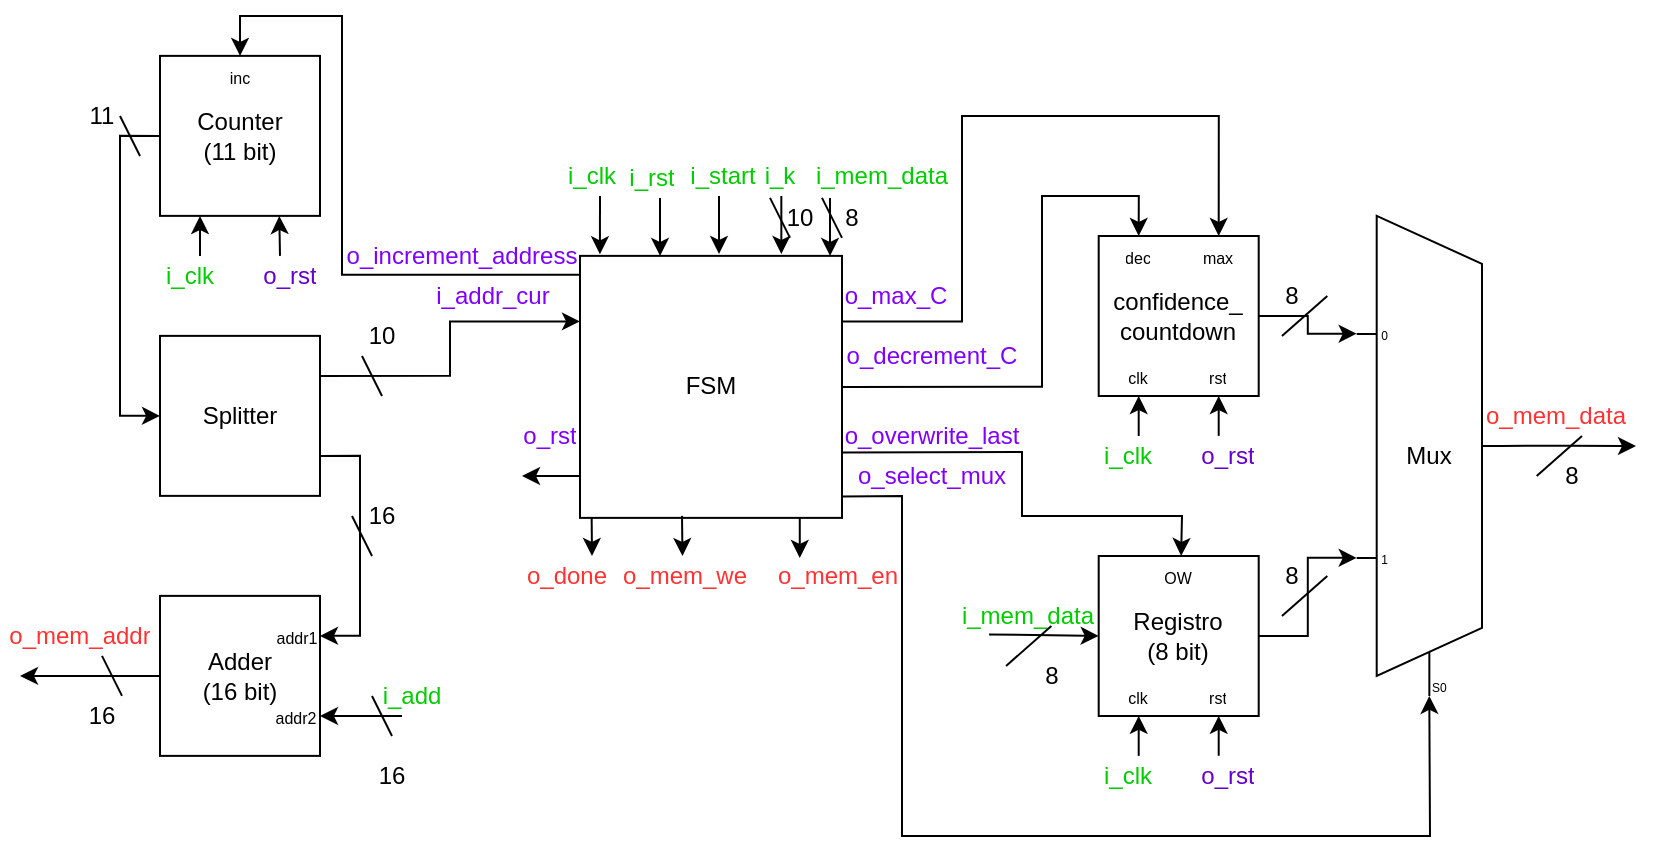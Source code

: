 <mxfile version="23.1.5" type="device" pages="8">
  <diagram name="Pagina-1" id="Jnoc4-FCz2B9O4qUo4p2">
    <mxGraphModel dx="1434" dy="839" grid="1" gridSize="10" guides="1" tooltips="1" connect="1" arrows="1" fold="1" page="1" pageScale="1" pageWidth="827" pageHeight="1169" math="0" shadow="0">
      <root>
        <mxCell id="0" />
        <mxCell id="1" parent="0" />
        <mxCell id="hmdOrMHvuUKsIpApXWX0-39" style="edgeStyle=orthogonalEdgeStyle;rounded=0;orthogonalLoop=1;jettySize=auto;html=1;exitX=0.007;exitY=0.072;exitDx=0;exitDy=0;entryX=0.5;entryY=0;entryDx=0;entryDy=0;exitPerimeter=0;" parent="1" source="hmdOrMHvuUKsIpApXWX0-1" target="hmdOrMHvuUKsIpApXWX0-36" edge="1">
          <mxGeometry relative="1" as="geometry">
            <Array as="points">
              <mxPoint x="180" y="159" />
              <mxPoint x="180" y="30" />
              <mxPoint x="129" y="30" />
            </Array>
          </mxGeometry>
        </mxCell>
        <mxCell id="hmdOrMHvuUKsIpApXWX0-88" style="edgeStyle=orthogonalEdgeStyle;rounded=0;orthogonalLoop=1;jettySize=auto;html=1;exitX=1;exitY=0.25;exitDx=0;exitDy=0;entryX=0.5;entryY=0;entryDx=0;entryDy=0;" parent="1" source="hmdOrMHvuUKsIpApXWX0-1" target="hmdOrMHvuUKsIpApXWX0-66" edge="1">
          <mxGeometry relative="1" as="geometry">
            <Array as="points">
              <mxPoint x="490" y="183" />
              <mxPoint x="490" y="80" />
              <mxPoint x="618" y="80" />
            </Array>
          </mxGeometry>
        </mxCell>
        <mxCell id="hmdOrMHvuUKsIpApXWX0-89" style="edgeStyle=orthogonalEdgeStyle;rounded=0;orthogonalLoop=1;jettySize=auto;html=1;exitX=1;exitY=0.5;exitDx=0;exitDy=0;entryX=0.5;entryY=0;entryDx=0;entryDy=0;" parent="1" source="hmdOrMHvuUKsIpApXWX0-1" target="hmdOrMHvuUKsIpApXWX0-64" edge="1">
          <mxGeometry relative="1" as="geometry">
            <Array as="points">
              <mxPoint x="530" y="215" />
              <mxPoint x="530" y="120" />
              <mxPoint x="578" y="120" />
            </Array>
          </mxGeometry>
        </mxCell>
        <mxCell id="hmdOrMHvuUKsIpApXWX0-1" value="FSM" style="whiteSpace=wrap;html=1;aspect=fixed;" parent="1" vertex="1">
          <mxGeometry x="299" y="149.94" width="131" height="131" as="geometry" />
        </mxCell>
        <mxCell id="hmdOrMHvuUKsIpApXWX0-2" value="Registro&lt;br&gt;(8 bit)" style="whiteSpace=wrap;html=1;aspect=fixed;" parent="1" vertex="1">
          <mxGeometry x="558.35" y="300" width="80" height="80" as="geometry" />
        </mxCell>
        <mxCell id="hmdOrMHvuUKsIpApXWX0-3" value="confidence_&lt;br&gt;countdown" style="whiteSpace=wrap;html=1;aspect=fixed;" parent="1" vertex="1">
          <mxGeometry x="558.35" y="140" width="80" height="80" as="geometry" />
        </mxCell>
        <mxCell id="hmdOrMHvuUKsIpApXWX0-23" style="edgeStyle=orthogonalEdgeStyle;rounded=0;orthogonalLoop=1;jettySize=auto;html=1;exitX=1;exitY=0.5;exitDx=0;exitDy=-5;exitPerimeter=0;" parent="1" source="hmdOrMHvuUKsIpApXWX0-4" edge="1">
          <mxGeometry relative="1" as="geometry">
            <mxPoint x="827" y="245" as="targetPoint" />
          </mxGeometry>
        </mxCell>
        <mxCell id="hmdOrMHvuUKsIpApXWX0-4" value="Mux" style="shadow=0;dashed=0;align=center;html=1;strokeWidth=1;shape=mxgraph.electrical.abstract.mux2;whiteSpace=wrap;" parent="1" vertex="1">
          <mxGeometry x="687.35" y="129.94" width="72.65" height="240" as="geometry" />
        </mxCell>
        <mxCell id="hmdOrMHvuUKsIpApXWX0-15" style="edgeStyle=orthogonalEdgeStyle;rounded=0;orthogonalLoop=1;jettySize=auto;html=1;exitX=1;exitY=0.5;exitDx=0;exitDy=0;entryX=0;entryY=0.7;entryDx=0;entryDy=3;entryPerimeter=0;" parent="1" source="hmdOrMHvuUKsIpApXWX0-2" target="hmdOrMHvuUKsIpApXWX0-4" edge="1">
          <mxGeometry relative="1" as="geometry" />
        </mxCell>
        <UserObject label="&lt;font color=&quot;#ff3333&quot;&gt;o_mem_data&lt;/font&gt;" placeholders="1" name="Variable" id="hmdOrMHvuUKsIpApXWX0-25">
          <mxCell style="text;html=1;strokeColor=none;fillColor=none;align=center;verticalAlign=middle;whiteSpace=wrap;overflow=hidden;" parent="1" vertex="1">
            <mxGeometry x="747" y="219.94" width="80" height="20" as="geometry" />
          </mxCell>
        </UserObject>
        <UserObject label="&lt;font color=&quot;#ff3333&quot;&gt;o_mem_addr&lt;/font&gt;" placeholders="1" name="Variable" id="hmdOrMHvuUKsIpApXWX0-30">
          <mxCell style="text;html=1;strokeColor=none;fillColor=none;align=center;verticalAlign=middle;whiteSpace=wrap;overflow=hidden;" parent="1" vertex="1">
            <mxGeometry x="9" y="330" width="80" height="20" as="geometry" />
          </mxCell>
        </UserObject>
        <mxCell id="hmdOrMHvuUKsIpApXWX0-33" value="Adder&lt;br&gt;(16 bit)" style="whiteSpace=wrap;html=1;aspect=fixed;" parent="1" vertex="1">
          <mxGeometry x="89" y="319.94" width="80" height="80" as="geometry" />
        </mxCell>
        <mxCell id="hmdOrMHvuUKsIpApXWX0-34" value="" style="endArrow=classic;html=1;rounded=0;" parent="1" edge="1">
          <mxGeometry width="50" height="50" relative="1" as="geometry">
            <mxPoint x="89" y="359.94" as="sourcePoint" />
            <mxPoint x="19" y="359.94" as="targetPoint" />
            <Array as="points">
              <mxPoint x="59" y="359.94" />
            </Array>
          </mxGeometry>
        </mxCell>
        <mxCell id="hmdOrMHvuUKsIpApXWX0-45" style="edgeStyle=orthogonalEdgeStyle;rounded=0;orthogonalLoop=1;jettySize=auto;html=1;exitX=1;exitY=0.25;exitDx=0;exitDy=0;entryX=0;entryY=0.25;entryDx=0;entryDy=0;" parent="1" source="hmdOrMHvuUKsIpApXWX0-35" target="hmdOrMHvuUKsIpApXWX0-1" edge="1">
          <mxGeometry relative="1" as="geometry" />
        </mxCell>
        <mxCell id="hmdOrMHvuUKsIpApXWX0-158" style="edgeStyle=orthogonalEdgeStyle;rounded=0;orthogonalLoop=1;jettySize=auto;html=1;exitX=1;exitY=0.75;exitDx=0;exitDy=0;entryX=1;entryY=0.25;entryDx=0;entryDy=0;" parent="1" source="hmdOrMHvuUKsIpApXWX0-35" target="hmdOrMHvuUKsIpApXWX0-33" edge="1">
          <mxGeometry relative="1" as="geometry" />
        </mxCell>
        <mxCell id="hmdOrMHvuUKsIpApXWX0-35" value="Splitter" style="whiteSpace=wrap;html=1;aspect=fixed;" parent="1" vertex="1">
          <mxGeometry x="89" y="189.94" width="80" height="80" as="geometry" />
        </mxCell>
        <mxCell id="hmdOrMHvuUKsIpApXWX0-43" style="edgeStyle=orthogonalEdgeStyle;rounded=0;orthogonalLoop=1;jettySize=auto;html=1;exitX=0;exitY=0.5;exitDx=0;exitDy=0;entryX=0;entryY=0.5;entryDx=0;entryDy=0;" parent="1" source="hmdOrMHvuUKsIpApXWX0-36" target="hmdOrMHvuUKsIpApXWX0-35" edge="1">
          <mxGeometry relative="1" as="geometry" />
        </mxCell>
        <mxCell id="hmdOrMHvuUKsIpApXWX0-36" value="Counter&lt;br&gt;(11 bit)" style="whiteSpace=wrap;html=1;aspect=fixed;" parent="1" vertex="1">
          <mxGeometry x="89" y="49.94" width="80" height="80" as="geometry" />
        </mxCell>
        <UserObject label="&lt;font style=&quot;font-size: 8px;&quot;&gt;clk&lt;/font&gt;" placeholders="1" name="Variable" id="hmdOrMHvuUKsIpApXWX0-53">
          <mxCell style="text;html=1;strokeColor=none;fillColor=none;align=center;verticalAlign=middle;whiteSpace=wrap;overflow=hidden;" parent="1" vertex="1">
            <mxGeometry x="558.35" y="200" width="40" height="20" as="geometry" />
          </mxCell>
        </UserObject>
        <mxCell id="hmdOrMHvuUKsIpApXWX0-54" value="" style="endArrow=classic;html=1;rounded=0;" parent="1" edge="1">
          <mxGeometry width="50" height="50" relative="1" as="geometry">
            <mxPoint x="578.35" y="240" as="sourcePoint" />
            <mxPoint x="578.35" y="220" as="targetPoint" />
          </mxGeometry>
        </mxCell>
        <UserObject label="&lt;font color=&quot;#00cc00&quot;&gt;i_clk&lt;/font&gt;" placeholders="1" name="Variable" id="hmdOrMHvuUKsIpApXWX0-55">
          <mxCell style="text;html=1;strokeColor=none;fillColor=none;align=center;verticalAlign=middle;whiteSpace=wrap;overflow=hidden;" parent="1" vertex="1">
            <mxGeometry x="558.35" y="240" width="30" height="20" as="geometry" />
          </mxCell>
        </UserObject>
        <mxCell id="hmdOrMHvuUKsIpApXWX0-59" value="" style="endArrow=classic;html=1;rounded=0;" parent="1" source="hmdOrMHvuUKsIpApXWX0-62" edge="1">
          <mxGeometry width="50" height="50" relative="1" as="geometry">
            <mxPoint x="618.35" y="239.94" as="sourcePoint" />
            <mxPoint x="618.35" y="219.94" as="targetPoint" />
          </mxGeometry>
        </mxCell>
        <UserObject label="&lt;font color=&quot;#6600cc&quot;&gt;o_rst&lt;/font&gt;" placeholders="1" name="Variable" id="hmdOrMHvuUKsIpApXWX0-60">
          <mxCell style="text;html=1;strokeColor=none;fillColor=none;align=center;verticalAlign=middle;whiteSpace=wrap;overflow=hidden;" parent="1" vertex="1">
            <mxGeometry x="608.35" y="240" width="30" height="20" as="geometry" />
          </mxCell>
        </UserObject>
        <mxCell id="hmdOrMHvuUKsIpApXWX0-63" value="" style="endArrow=classic;html=1;rounded=0;" parent="1" target="hmdOrMHvuUKsIpApXWX0-62" edge="1">
          <mxGeometry width="50" height="50" relative="1" as="geometry">
            <mxPoint x="618.35" y="239.94" as="sourcePoint" />
            <mxPoint x="618.35" y="219.94" as="targetPoint" />
          </mxGeometry>
        </mxCell>
        <UserObject label="&lt;font style=&quot;font-size: 8px;&quot;&gt;rst&lt;/font&gt;" placeholders="1" name="Variable" id="hmdOrMHvuUKsIpApXWX0-62">
          <mxCell style="text;html=1;strokeColor=none;fillColor=none;align=center;verticalAlign=middle;whiteSpace=wrap;overflow=hidden;" parent="1" vertex="1">
            <mxGeometry x="598.35" y="200" width="40" height="20" as="geometry" />
          </mxCell>
        </UserObject>
        <UserObject label="&lt;font style=&quot;font-size: 8px;&quot;&gt;dec&lt;/font&gt;" placeholders="1" name="Variable" id="hmdOrMHvuUKsIpApXWX0-64">
          <mxCell style="text;html=1;strokeColor=none;fillColor=none;align=center;verticalAlign=middle;whiteSpace=wrap;overflow=hidden;" parent="1" vertex="1">
            <mxGeometry x="558.35" y="140" width="40" height="20" as="geometry" />
          </mxCell>
        </UserObject>
        <UserObject label="&lt;font style=&quot;font-size: 8px;&quot;&gt;max&lt;/font&gt;" placeholders="1" name="Variable" id="hmdOrMHvuUKsIpApXWX0-66">
          <mxCell style="text;html=1;strokeColor=none;fillColor=none;align=center;verticalAlign=middle;whiteSpace=wrap;overflow=hidden;" parent="1" vertex="1">
            <mxGeometry x="598.35" y="140" width="40" height="20" as="geometry" />
          </mxCell>
        </UserObject>
        <UserObject label="&lt;font style=&quot;font-size: 8px;&quot;&gt;clk&lt;/font&gt;" placeholders="1" name="Variable" id="hmdOrMHvuUKsIpApXWX0-70">
          <mxCell style="text;html=1;strokeColor=none;fillColor=none;align=center;verticalAlign=middle;whiteSpace=wrap;overflow=hidden;" parent="1" vertex="1">
            <mxGeometry x="558.35" y="359.94" width="40" height="20" as="geometry" />
          </mxCell>
        </UserObject>
        <mxCell id="hmdOrMHvuUKsIpApXWX0-71" value="" style="endArrow=classic;html=1;rounded=0;" parent="1" edge="1">
          <mxGeometry width="50" height="50" relative="1" as="geometry">
            <mxPoint x="578.35" y="399.94" as="sourcePoint" />
            <mxPoint x="578.35" y="379.94" as="targetPoint" />
          </mxGeometry>
        </mxCell>
        <UserObject label="&lt;font color=&quot;#00cc00&quot;&gt;i_clk&lt;/font&gt;" placeholders="1" name="Variable" id="hmdOrMHvuUKsIpApXWX0-72">
          <mxCell style="text;html=1;strokeColor=none;fillColor=none;align=center;verticalAlign=middle;whiteSpace=wrap;overflow=hidden;" parent="1" vertex="1">
            <mxGeometry x="558.35" y="399.94" width="30" height="20" as="geometry" />
          </mxCell>
        </UserObject>
        <mxCell id="hmdOrMHvuUKsIpApXWX0-73" value="" style="endArrow=classic;html=1;rounded=0;" parent="1" source="hmdOrMHvuUKsIpApXWX0-76" edge="1">
          <mxGeometry width="50" height="50" relative="1" as="geometry">
            <mxPoint x="618.35" y="399.88" as="sourcePoint" />
            <mxPoint x="618.35" y="379.88" as="targetPoint" />
          </mxGeometry>
        </mxCell>
        <UserObject label="&lt;font color=&quot;#6600cc&quot;&gt;o_rst&lt;/font&gt;" placeholders="1" name="Variable" id="hmdOrMHvuUKsIpApXWX0-74">
          <mxCell style="text;html=1;strokeColor=none;fillColor=none;align=center;verticalAlign=middle;whiteSpace=wrap;overflow=hidden;" parent="1" vertex="1">
            <mxGeometry x="608.35" y="399.94" width="30" height="20" as="geometry" />
          </mxCell>
        </UserObject>
        <mxCell id="hmdOrMHvuUKsIpApXWX0-75" value="" style="endArrow=classic;html=1;rounded=0;" parent="1" target="hmdOrMHvuUKsIpApXWX0-76" edge="1">
          <mxGeometry width="50" height="50" relative="1" as="geometry">
            <mxPoint x="618.35" y="399.88" as="sourcePoint" />
            <mxPoint x="618.35" y="379.88" as="targetPoint" />
          </mxGeometry>
        </mxCell>
        <UserObject label="&lt;font style=&quot;font-size: 8px;&quot;&gt;rst&lt;/font&gt;" placeholders="1" name="Variable" id="hmdOrMHvuUKsIpApXWX0-76">
          <mxCell style="text;html=1;strokeColor=none;fillColor=none;align=center;verticalAlign=middle;whiteSpace=wrap;overflow=hidden;" parent="1" vertex="1">
            <mxGeometry x="598.35" y="359.94" width="40" height="20" as="geometry" />
          </mxCell>
        </UserObject>
        <mxCell id="hmdOrMHvuUKsIpApXWX0-78" value="" style="endArrow=classic;html=1;rounded=0;exitX=1.001;exitY=0.918;exitDx=0;exitDy=0;exitPerimeter=0;entryX=0.362;entryY=1;entryDx=10;entryDy=0;entryPerimeter=0;" parent="1" source="hmdOrMHvuUKsIpApXWX0-1" target="hmdOrMHvuUKsIpApXWX0-4" edge="1">
          <mxGeometry width="50" height="50" relative="1" as="geometry">
            <mxPoint x="479.005" y="276.348" as="sourcePoint" />
            <mxPoint x="736.75" y="358.67" as="targetPoint" />
            <Array as="points">
              <mxPoint x="460" y="270" />
              <mxPoint x="460" y="360" />
              <mxPoint x="460" y="440" />
              <mxPoint x="724" y="440" />
            </Array>
          </mxGeometry>
        </mxCell>
        <mxCell id="hmdOrMHvuUKsIpApXWX0-80" value="" style="endArrow=classic;html=1;rounded=0;exitX=0.217;exitY=0.962;exitDx=0;exitDy=0;exitPerimeter=0;" parent="1" source="hmdOrMHvuUKsIpApXWX0-81" edge="1">
          <mxGeometry width="50" height="50" relative="1" as="geometry">
            <mxPoint x="518.35" y="339.94" as="sourcePoint" />
            <mxPoint x="558.35" y="339.94" as="targetPoint" />
          </mxGeometry>
        </mxCell>
        <UserObject label="&lt;font color=&quot;#00cc00&quot;&gt;i_mem_data&lt;/font&gt;" placeholders="1" name="Variable" id="hmdOrMHvuUKsIpApXWX0-81">
          <mxCell style="text;html=1;strokeColor=none;fillColor=none;align=center;verticalAlign=middle;whiteSpace=wrap;overflow=hidden;" parent="1" vertex="1">
            <mxGeometry x="488.35" y="320" width="70" height="20" as="geometry" />
          </mxCell>
        </UserObject>
        <mxCell id="hmdOrMHvuUKsIpApXWX0-87" style="edgeStyle=orthogonalEdgeStyle;rounded=0;orthogonalLoop=1;jettySize=auto;html=1;exitX=1;exitY=0.5;exitDx=0;exitDy=0;entryX=0;entryY=0.233;entryDx=0;entryDy=3;entryPerimeter=0;" parent="1" source="hmdOrMHvuUKsIpApXWX0-3" target="hmdOrMHvuUKsIpApXWX0-4" edge="1">
          <mxGeometry relative="1" as="geometry" />
        </mxCell>
        <mxCell id="hmdOrMHvuUKsIpApXWX0-90" value="" style="endArrow=none;html=1;rounded=0;" parent="1" edge="1">
          <mxGeometry width="50" height="50" relative="1" as="geometry">
            <mxPoint x="650" y="190" as="sourcePoint" />
            <mxPoint x="672.65" y="170" as="targetPoint" />
          </mxGeometry>
        </mxCell>
        <UserObject label="8" placeholders="1" name="Variable" id="hmdOrMHvuUKsIpApXWX0-91">
          <mxCell style="text;html=1;strokeColor=none;fillColor=none;align=center;verticalAlign=middle;whiteSpace=wrap;overflow=hidden;" parent="1" vertex="1">
            <mxGeometry x="650" y="160" width="10" height="20" as="geometry" />
          </mxCell>
        </UserObject>
        <mxCell id="hmdOrMHvuUKsIpApXWX0-93" value="" style="endArrow=none;html=1;rounded=0;" parent="1" edge="1">
          <mxGeometry width="50" height="50" relative="1" as="geometry">
            <mxPoint x="650" y="330" as="sourcePoint" />
            <mxPoint x="672.65" y="310" as="targetPoint" />
          </mxGeometry>
        </mxCell>
        <UserObject label="8" placeholders="1" name="Variable" id="hmdOrMHvuUKsIpApXWX0-94">
          <mxCell style="text;html=1;strokeColor=none;fillColor=none;align=center;verticalAlign=middle;whiteSpace=wrap;overflow=hidden;" parent="1" vertex="1">
            <mxGeometry x="650" y="300" width="10" height="20" as="geometry" />
          </mxCell>
        </UserObject>
        <mxCell id="hmdOrMHvuUKsIpApXWX0-95" value="" style="endArrow=none;html=1;rounded=0;" parent="1" edge="1">
          <mxGeometry width="50" height="50" relative="1" as="geometry">
            <mxPoint x="512.03" y="355" as="sourcePoint" />
            <mxPoint x="534.68" y="335" as="targetPoint" />
          </mxGeometry>
        </mxCell>
        <UserObject label="10&lt;div&gt;&lt;br/&gt;&lt;/div&gt;" placeholders="1" name="Variable" id="hmdOrMHvuUKsIpApXWX0-96">
          <mxCell style="text;html=1;strokeColor=none;fillColor=none;align=center;verticalAlign=middle;whiteSpace=wrap;overflow=hidden;" parent="1" vertex="1">
            <mxGeometry x="190" y="180" width="20" height="20" as="geometry" />
          </mxCell>
        </UserObject>
        <mxCell id="hmdOrMHvuUKsIpApXWX0-97" value="" style="endArrow=none;html=1;rounded=0;" parent="1" edge="1">
          <mxGeometry width="50" height="50" relative="1" as="geometry">
            <mxPoint x="777.35" y="259.94" as="sourcePoint" />
            <mxPoint x="800.0" y="239.94" as="targetPoint" />
          </mxGeometry>
        </mxCell>
        <UserObject label="8" placeholders="1" name="Variable" id="hmdOrMHvuUKsIpApXWX0-98">
          <mxCell style="text;html=1;strokeColor=none;fillColor=none;align=center;verticalAlign=middle;whiteSpace=wrap;overflow=hidden;" parent="1" vertex="1">
            <mxGeometry x="790.0" y="249.94" width="10" height="20" as="geometry" />
          </mxCell>
        </UserObject>
        <mxCell id="hmdOrMHvuUKsIpApXWX0-100" value="" style="endArrow=classic;html=1;rounded=0;entryX=1;entryY=0.75;entryDx=0;entryDy=0;" parent="1" target="hmdOrMHvuUKsIpApXWX0-33" edge="1">
          <mxGeometry width="50" height="50" relative="1" as="geometry">
            <mxPoint x="210" y="380" as="sourcePoint" />
            <mxPoint x="290" y="320" as="targetPoint" />
          </mxGeometry>
        </mxCell>
        <UserObject label="&lt;font color=&quot;#00cc00&quot;&gt;i_add&lt;/font&gt;" placeholders="1" name="Variable" id="hmdOrMHvuUKsIpApXWX0-101">
          <mxCell style="text;html=1;strokeColor=none;fillColor=none;align=center;verticalAlign=middle;whiteSpace=wrap;overflow=hidden;" parent="1" vertex="1">
            <mxGeometry x="180" y="360" width="70" height="20" as="geometry" />
          </mxCell>
        </UserObject>
        <mxCell id="hmdOrMHvuUKsIpApXWX0-102" value="" style="endArrow=none;html=1;rounded=0;" parent="1" edge="1">
          <mxGeometry width="50" height="50" relative="1" as="geometry">
            <mxPoint x="200" y="220" as="sourcePoint" />
            <mxPoint x="190" y="200" as="targetPoint" />
          </mxGeometry>
        </mxCell>
        <UserObject label="8" placeholders="1" name="Variable" id="hmdOrMHvuUKsIpApXWX0-103">
          <mxCell style="text;html=1;strokeColor=none;fillColor=none;align=center;verticalAlign=middle;whiteSpace=wrap;overflow=hidden;" parent="1" vertex="1">
            <mxGeometry x="530" y="349.94" width="10" height="20" as="geometry" />
          </mxCell>
        </UserObject>
        <UserObject label="11" placeholders="1" name="Variable" id="hmdOrMHvuUKsIpApXWX0-104">
          <mxCell style="text;html=1;strokeColor=none;fillColor=none;align=center;verticalAlign=middle;whiteSpace=wrap;overflow=hidden;" parent="1" vertex="1">
            <mxGeometry x="50" y="70" width="20" height="20" as="geometry" />
          </mxCell>
        </UserObject>
        <mxCell id="hmdOrMHvuUKsIpApXWX0-105" value="" style="endArrow=none;html=1;rounded=0;" parent="1" edge="1">
          <mxGeometry width="50" height="50" relative="1" as="geometry">
            <mxPoint x="79" y="100" as="sourcePoint" />
            <mxPoint x="69" y="80" as="targetPoint" />
          </mxGeometry>
        </mxCell>
        <UserObject label="16" placeholders="1" name="Variable" id="hmdOrMHvuUKsIpApXWX0-106">
          <mxCell style="text;html=1;strokeColor=none;fillColor=none;align=center;verticalAlign=middle;whiteSpace=wrap;overflow=hidden;" parent="1" vertex="1">
            <mxGeometry x="190" y="269.94" width="20" height="20" as="geometry" />
          </mxCell>
        </UserObject>
        <mxCell id="hmdOrMHvuUKsIpApXWX0-107" value="" style="endArrow=none;html=1;rounded=0;" parent="1" edge="1">
          <mxGeometry width="50" height="50" relative="1" as="geometry">
            <mxPoint x="195" y="300" as="sourcePoint" />
            <mxPoint x="185" y="280" as="targetPoint" />
          </mxGeometry>
        </mxCell>
        <mxCell id="hmdOrMHvuUKsIpApXWX0-109" value="" style="endArrow=classic;html=1;rounded=0;entryX=0.076;entryY=-0.006;entryDx=0;entryDy=0;entryPerimeter=0;" parent="1" target="hmdOrMHvuUKsIpApXWX0-1" edge="1">
          <mxGeometry width="50" height="50" relative="1" as="geometry">
            <mxPoint x="309" y="120" as="sourcePoint" />
            <mxPoint x="360" y="40" as="targetPoint" />
          </mxGeometry>
        </mxCell>
        <UserObject label="&lt;font color=&quot;#00cc00&quot;&gt;i_clk&lt;/font&gt;" placeholders="1" name="Variable" id="hmdOrMHvuUKsIpApXWX0-110">
          <mxCell style="text;html=1;strokeColor=none;fillColor=none;align=center;verticalAlign=middle;whiteSpace=wrap;overflow=hidden;" parent="1" vertex="1">
            <mxGeometry x="290" y="100" width="30" height="20" as="geometry" />
          </mxCell>
        </UserObject>
        <mxCell id="hmdOrMHvuUKsIpApXWX0-112" value="" style="endArrow=classic;html=1;rounded=0;entryX=0.076;entryY=-0.006;entryDx=0;entryDy=0;entryPerimeter=0;" parent="1" edge="1">
          <mxGeometry width="50" height="50" relative="1" as="geometry">
            <mxPoint x="339" y="120.94" as="sourcePoint" />
            <mxPoint x="339" y="149.94" as="targetPoint" />
          </mxGeometry>
        </mxCell>
        <UserObject label="&lt;font color=&quot;#00cc00&quot;&gt;i_rst&lt;/font&gt;" placeholders="1" name="Variable" id="hmdOrMHvuUKsIpApXWX0-113">
          <mxCell style="text;html=1;strokeColor=none;fillColor=none;align=center;verticalAlign=middle;whiteSpace=wrap;overflow=hidden;" parent="1" vertex="1">
            <mxGeometry x="320" y="100.94" width="30" height="20" as="geometry" />
          </mxCell>
        </UserObject>
        <mxCell id="hmdOrMHvuUKsIpApXWX0-114" value="" style="endArrow=classic;html=1;rounded=0;entryX=0.076;entryY=-0.006;entryDx=0;entryDy=0;entryPerimeter=0;" parent="1" edge="1">
          <mxGeometry width="50" height="50" relative="1" as="geometry">
            <mxPoint x="368.5" y="120" as="sourcePoint" />
            <mxPoint x="368.5" y="149" as="targetPoint" />
          </mxGeometry>
        </mxCell>
        <UserObject label="&lt;font color=&quot;#00cc00&quot;&gt;i_start&lt;/font&gt;" placeholders="1" name="Variable" id="hmdOrMHvuUKsIpApXWX0-115">
          <mxCell style="text;html=1;strokeColor=none;fillColor=none;align=center;verticalAlign=middle;whiteSpace=wrap;overflow=hidden;" parent="1" vertex="1">
            <mxGeometry x="349.5" y="100" width="40.5" height="20" as="geometry" />
          </mxCell>
        </UserObject>
        <mxCell id="hmdOrMHvuUKsIpApXWX0-116" value="" style="endArrow=classic;html=1;rounded=0;entryX=0.076;entryY=-0.006;entryDx=0;entryDy=0;entryPerimeter=0;" parent="1" edge="1">
          <mxGeometry width="50" height="50" relative="1" as="geometry">
            <mxPoint x="399.67" y="120" as="sourcePoint" />
            <mxPoint x="399.67" y="149" as="targetPoint" />
          </mxGeometry>
        </mxCell>
        <UserObject label="&lt;font color=&quot;#00cc00&quot;&gt;i_k&lt;/font&gt;" placeholders="1" name="Variable" id="hmdOrMHvuUKsIpApXWX0-117">
          <mxCell style="text;html=1;strokeColor=none;fillColor=none;align=center;verticalAlign=middle;whiteSpace=wrap;overflow=hidden;" parent="1" vertex="1">
            <mxGeometry x="384" y="100" width="30" height="20" as="geometry" />
          </mxCell>
        </UserObject>
        <UserObject label="10&lt;div&gt;&lt;br/&gt;&lt;/div&gt;" placeholders="1" name="Variable" id="hmdOrMHvuUKsIpApXWX0-118">
          <mxCell style="text;html=1;strokeColor=none;fillColor=none;align=center;verticalAlign=middle;whiteSpace=wrap;overflow=hidden;" parent="1" vertex="1">
            <mxGeometry x="399" y="120.94" width="20" height="20" as="geometry" />
          </mxCell>
        </UserObject>
        <mxCell id="hmdOrMHvuUKsIpApXWX0-119" value="" style="endArrow=none;html=1;rounded=0;" parent="1" edge="1">
          <mxGeometry width="50" height="50" relative="1" as="geometry">
            <mxPoint x="404" y="140.94" as="sourcePoint" />
            <mxPoint x="394" y="120.94" as="targetPoint" />
          </mxGeometry>
        </mxCell>
        <mxCell id="hmdOrMHvuUKsIpApXWX0-121" value="" style="endArrow=classic;html=1;rounded=0;entryX=0.076;entryY=-0.006;entryDx=0;entryDy=0;entryPerimeter=0;" parent="1" edge="1">
          <mxGeometry width="50" height="50" relative="1" as="geometry">
            <mxPoint x="424" y="120.94" as="sourcePoint" />
            <mxPoint x="424" y="149.94" as="targetPoint" />
          </mxGeometry>
        </mxCell>
        <UserObject label="&lt;font color=&quot;#00cc00&quot;&gt;i_mem_data&lt;/font&gt;" placeholders="1" name="Variable" id="hmdOrMHvuUKsIpApXWX0-122">
          <mxCell style="text;html=1;strokeColor=none;fillColor=none;align=center;verticalAlign=middle;whiteSpace=wrap;overflow=hidden;" parent="1" vertex="1">
            <mxGeometry x="412.35" y="100" width="76" height="20" as="geometry" />
          </mxCell>
        </UserObject>
        <mxCell id="hmdOrMHvuUKsIpApXWX0-123" value="" style="endArrow=classic;html=1;rounded=0;" parent="1" edge="1">
          <mxGeometry width="50" height="50" relative="1" as="geometry">
            <mxPoint x="304.83" y="280.94" as="sourcePoint" />
            <mxPoint x="305" y="300" as="targetPoint" />
          </mxGeometry>
        </mxCell>
        <UserObject label="&lt;font color=&quot;#ff3333&quot;&gt;o_done&lt;/font&gt;" placeholders="1" name="Variable" id="hmdOrMHvuUKsIpApXWX0-124">
          <mxCell style="text;html=1;strokeColor=none;fillColor=none;align=center;verticalAlign=middle;whiteSpace=wrap;overflow=hidden;" parent="1" vertex="1">
            <mxGeometry x="270" y="300" width="45" height="20" as="geometry" />
          </mxCell>
        </UserObject>
        <mxCell id="hmdOrMHvuUKsIpApXWX0-127" value="" style="endArrow=classic;html=1;rounded=0;" parent="1" edge="1">
          <mxGeometry width="50" height="50" relative="1" as="geometry">
            <mxPoint x="350" y="279.94" as="sourcePoint" />
            <mxPoint x="350.25" y="300" as="targetPoint" />
          </mxGeometry>
        </mxCell>
        <UserObject label="&lt;font color=&quot;#ff3333&quot;&gt;o_mem_we&lt;/font&gt;" placeholders="1" name="Variable" id="hmdOrMHvuUKsIpApXWX0-128">
          <mxCell style="text;html=1;strokeColor=none;fillColor=none;align=center;verticalAlign=middle;whiteSpace=wrap;overflow=hidden;" parent="1" vertex="1">
            <mxGeometry x="319" y="300" width="65" height="20" as="geometry" />
          </mxCell>
        </UserObject>
        <mxCell id="hmdOrMHvuUKsIpApXWX0-129" value="" style="endArrow=classic;html=1;rounded=0;" parent="1" edge="1">
          <mxGeometry width="50" height="50" relative="1" as="geometry">
            <mxPoint x="408.89" y="280.94" as="sourcePoint" />
            <mxPoint x="408.89" y="301" as="targetPoint" />
          </mxGeometry>
        </mxCell>
        <UserObject label="&lt;font color=&quot;#ff3333&quot;&gt;o_mem_en&lt;/font&gt;" placeholders="1" name="Variable" id="hmdOrMHvuUKsIpApXWX0-130">
          <mxCell style="text;html=1;strokeColor=none;fillColor=none;align=center;verticalAlign=middle;whiteSpace=wrap;overflow=hidden;" parent="1" vertex="1">
            <mxGeometry x="390" y="300" width="76" height="20" as="geometry" />
          </mxCell>
        </UserObject>
        <mxCell id="hmdOrMHvuUKsIpApXWX0-131" value="" style="endArrow=classic;html=1;rounded=0;exitX=0.01;exitY=0.532;exitDx=0;exitDy=0;exitPerimeter=0;" parent="1" edge="1">
          <mxGeometry width="50" height="50" relative="1" as="geometry">
            <mxPoint x="299.0" y="260.002" as="sourcePoint" />
            <mxPoint x="270" y="260" as="targetPoint" />
          </mxGeometry>
        </mxCell>
        <UserObject label="&lt;font color=&quot;#7f00ff&quot;&gt;o_rst&lt;/font&gt;" placeholders="1" name="Variable" id="hmdOrMHvuUKsIpApXWX0-132">
          <mxCell style="text;html=1;strokeColor=none;fillColor=none;align=center;verticalAlign=middle;whiteSpace=wrap;overflow=hidden;" parent="1" vertex="1">
            <mxGeometry x="269" y="229.94" width="30" height="20" as="geometry" />
          </mxCell>
        </UserObject>
        <UserObject label="8" placeholders="1" name="Variable" id="hmdOrMHvuUKsIpApXWX0-133">
          <mxCell style="text;html=1;strokeColor=none;fillColor=none;align=center;verticalAlign=middle;whiteSpace=wrap;overflow=hidden;" parent="1" vertex="1">
            <mxGeometry x="425" y="120.94" width="20" height="20" as="geometry" />
          </mxCell>
        </UserObject>
        <mxCell id="hmdOrMHvuUKsIpApXWX0-134" value="" style="endArrow=none;html=1;rounded=0;" parent="1" edge="1">
          <mxGeometry width="50" height="50" relative="1" as="geometry">
            <mxPoint x="430" y="140.94" as="sourcePoint" />
            <mxPoint x="420" y="120.94" as="targetPoint" />
          </mxGeometry>
        </mxCell>
        <UserObject label="16" placeholders="1" name="Variable" id="hmdOrMHvuUKsIpApXWX0-135">
          <mxCell style="text;html=1;strokeColor=none;fillColor=none;align=center;verticalAlign=middle;whiteSpace=wrap;overflow=hidden;" parent="1" vertex="1">
            <mxGeometry x="50" y="369.94" width="20" height="20" as="geometry" />
          </mxCell>
        </UserObject>
        <mxCell id="hmdOrMHvuUKsIpApXWX0-136" value="" style="endArrow=none;html=1;rounded=0;" parent="1" edge="1">
          <mxGeometry width="50" height="50" relative="1" as="geometry">
            <mxPoint x="205" y="390" as="sourcePoint" />
            <mxPoint x="195" y="370" as="targetPoint" />
          </mxGeometry>
        </mxCell>
        <UserObject label="16" placeholders="1" name="Variable" id="hmdOrMHvuUKsIpApXWX0-139">
          <mxCell style="text;html=1;strokeColor=none;fillColor=none;align=center;verticalAlign=middle;whiteSpace=wrap;overflow=hidden;" parent="1" vertex="1">
            <mxGeometry x="195" y="400" width="20" height="20" as="geometry" />
          </mxCell>
        </UserObject>
        <mxCell id="hmdOrMHvuUKsIpApXWX0-140" value="" style="endArrow=none;html=1;rounded=0;" parent="1" edge="1">
          <mxGeometry width="50" height="50" relative="1" as="geometry">
            <mxPoint x="70" y="369.94" as="sourcePoint" />
            <mxPoint x="60" y="349.94" as="targetPoint" />
          </mxGeometry>
        </mxCell>
        <UserObject label="&lt;font style=&quot;font-size: 8px;&quot;&gt;OW&lt;/font&gt;" placeholders="1" name="Variable" id="hmdOrMHvuUKsIpApXWX0-141">
          <mxCell style="text;html=1;strokeColor=none;fillColor=none;align=center;verticalAlign=middle;whiteSpace=wrap;overflow=hidden;" parent="1" vertex="1">
            <mxGeometry x="558.35" y="300" width="80" height="20" as="geometry" />
          </mxCell>
        </UserObject>
        <mxCell id="hmdOrMHvuUKsIpApXWX0-143" value="" style="endArrow=classic;html=1;rounded=0;" parent="1" edge="1">
          <mxGeometry width="50" height="50" relative="1" as="geometry">
            <mxPoint x="109" y="150" as="sourcePoint" />
            <mxPoint x="109" y="130" as="targetPoint" />
          </mxGeometry>
        </mxCell>
        <UserObject label="&lt;font color=&quot;#00cc00&quot;&gt;i_clk&lt;/font&gt;" placeholders="1" name="Variable" id="hmdOrMHvuUKsIpApXWX0-144">
          <mxCell style="text;html=1;strokeColor=none;fillColor=none;align=center;verticalAlign=middle;whiteSpace=wrap;overflow=hidden;" parent="1" vertex="1">
            <mxGeometry x="89" y="150" width="30" height="20" as="geometry" />
          </mxCell>
        </UserObject>
        <UserObject label="&lt;font color=&quot;#6600cc&quot;&gt;o_rst&lt;/font&gt;" placeholders="1" name="Variable" id="hmdOrMHvuUKsIpApXWX0-145">
          <mxCell style="text;html=1;strokeColor=none;fillColor=none;align=center;verticalAlign=middle;whiteSpace=wrap;overflow=hidden;" parent="1" vertex="1">
            <mxGeometry x="139" y="150" width="30" height="20" as="geometry" />
          </mxCell>
        </UserObject>
        <mxCell id="hmdOrMHvuUKsIpApXWX0-146" value="" style="endArrow=classic;html=1;rounded=0;" parent="1" edge="1">
          <mxGeometry width="50" height="50" relative="1" as="geometry">
            <mxPoint x="149" y="149.94" as="sourcePoint" />
            <mxPoint x="148.65" y="130" as="targetPoint" />
          </mxGeometry>
        </mxCell>
        <UserObject label="&lt;font color=&quot;#7f00ff&quot;&gt;o_max_C&lt;/font&gt;" placeholders="1" name="Variable" id="hmdOrMHvuUKsIpApXWX0-148">
          <mxCell style="text;html=1;strokeColor=none;fillColor=none;align=center;verticalAlign=middle;whiteSpace=wrap;overflow=hidden;" parent="1" vertex="1">
            <mxGeometry x="419" y="160" width="76" height="20" as="geometry" />
          </mxCell>
        </UserObject>
        <UserObject label="&lt;font color=&quot;#7f00ff&quot;&gt;o_decrement_C&lt;/font&gt;" placeholders="1" name="Variable" id="hmdOrMHvuUKsIpApXWX0-149">
          <mxCell style="text;html=1;strokeColor=none;fillColor=none;align=center;verticalAlign=middle;whiteSpace=wrap;overflow=hidden;" parent="1" vertex="1">
            <mxGeometry x="430" y="189.94" width="90" height="20" as="geometry" />
          </mxCell>
        </UserObject>
        <UserObject label="&lt;font color=&quot;#7f00ff&quot;&gt;o_select_mux&lt;/font&gt;" placeholders="1" name="Variable" id="hmdOrMHvuUKsIpApXWX0-150">
          <mxCell style="text;html=1;strokeColor=none;fillColor=none;align=center;verticalAlign=middle;whiteSpace=wrap;overflow=hidden;" parent="1" vertex="1">
            <mxGeometry x="430" y="249.94" width="90" height="20" as="geometry" />
          </mxCell>
        </UserObject>
        <mxCell id="hmdOrMHvuUKsIpApXWX0-151" value="" style="endArrow=classic;html=1;rounded=0;entryX=0.515;entryY=-0.002;entryDx=0;entryDy=0;exitX=1;exitY=0.75;exitDx=0;exitDy=0;entryPerimeter=0;" parent="1" source="hmdOrMHvuUKsIpApXWX0-1" target="hmdOrMHvuUKsIpApXWX0-141" edge="1">
          <mxGeometry width="50" height="50" relative="1" as="geometry">
            <mxPoint x="470" y="320" as="sourcePoint" />
            <mxPoint x="520" y="270" as="targetPoint" />
            <Array as="points">
              <mxPoint x="520" y="248" />
              <mxPoint x="520" y="280" />
              <mxPoint x="600" y="280" />
            </Array>
          </mxGeometry>
        </mxCell>
        <UserObject label="&lt;font color=&quot;#7f00ff&quot;&gt;o_overwrite_last&lt;/font&gt;" placeholders="1" name="Variable" id="hmdOrMHvuUKsIpApXWX0-153">
          <mxCell style="text;html=1;strokeColor=none;fillColor=none;align=center;verticalAlign=middle;whiteSpace=wrap;overflow=hidden;" parent="1" vertex="1">
            <mxGeometry x="430" y="229.94" width="90" height="20" as="geometry" />
          </mxCell>
        </UserObject>
        <UserObject label="&lt;font color=&quot;#7f00ff&quot;&gt;o_increment_address&lt;/font&gt;" placeholders="1" name="Variable" id="hmdOrMHvuUKsIpApXWX0-155">
          <mxCell style="text;html=1;strokeColor=none;fillColor=none;align=center;verticalAlign=middle;whiteSpace=wrap;overflow=hidden;" parent="1" vertex="1">
            <mxGeometry x="180" y="140" width="120" height="20" as="geometry" />
          </mxCell>
        </UserObject>
        <UserObject label="&lt;font color=&quot;#7f00ff&quot;&gt;i_addr_cur&lt;/font&gt;" placeholders="1" name="Variable" id="hmdOrMHvuUKsIpApXWX0-156">
          <mxCell style="text;html=1;strokeColor=none;fillColor=none;align=center;verticalAlign=middle;whiteSpace=wrap;overflow=hidden;" parent="1" vertex="1">
            <mxGeometry x="210" y="160" width="91" height="20" as="geometry" />
          </mxCell>
        </UserObject>
        <UserObject label="&lt;font style=&quot;font-size: 8px;&quot;&gt;inc&lt;/font&gt;" placeholders="1" name="Variable" id="hmdOrMHvuUKsIpApXWX0-159">
          <mxCell style="text;html=1;strokeColor=none;fillColor=none;align=center;verticalAlign=middle;whiteSpace=wrap;overflow=hidden;" parent="1" vertex="1">
            <mxGeometry x="89" y="49.94" width="80" height="20" as="geometry" />
          </mxCell>
        </UserObject>
        <UserObject label="&lt;font style=&quot;font-size: 8px;&quot;&gt;addr2&lt;/font&gt;" placeholders="1" name="Variable" id="hmdOrMHvuUKsIpApXWX0-160">
          <mxCell style="text;html=1;strokeColor=none;fillColor=none;align=center;verticalAlign=middle;whiteSpace=wrap;overflow=hidden;" parent="1" vertex="1">
            <mxGeometry x="145" y="369.94" width="24" height="20" as="geometry" />
          </mxCell>
        </UserObject>
        <UserObject label="&lt;font style=&quot;font-size: 8px;&quot;&gt;addr1&lt;/font&gt;" placeholders="1" name="Variable" id="hmdOrMHvuUKsIpApXWX0-161">
          <mxCell style="text;html=1;strokeColor=none;fillColor=none;align=center;verticalAlign=middle;whiteSpace=wrap;overflow=hidden;" parent="1" vertex="1">
            <mxGeometry x="144.5" y="329.94" width="25" height="20" as="geometry" />
          </mxCell>
        </UserObject>
      </root>
    </mxGraphModel>
  </diagram>
  <diagram id="cV3_m1QeMB0Sg5dpiAKb" name="confidence_countdown">
    <mxGraphModel dx="281" dy="165" grid="1" gridSize="10" guides="1" tooltips="1" connect="1" arrows="1" fold="1" page="1" pageScale="1" pageWidth="827" pageHeight="1169" math="0" shadow="0">
      <root>
        <mxCell id="0" />
        <mxCell id="1" parent="0" />
        <mxCell id="3Ej4dEQ7yelCULMmLUdl-1" value="confidence_&lt;br&gt;countdown" style="whiteSpace=wrap;html=1;aspect=fixed;" parent="1" vertex="1">
          <mxGeometry x="360" y="140" width="80" height="80" as="geometry" />
        </mxCell>
        <UserObject label="&lt;font style=&quot;font-size: 8px;&quot;&gt;i_clk&lt;/font&gt;" placeholders="1" name="Variable" id="3Ej4dEQ7yelCULMmLUdl-2">
          <mxCell style="text;html=1;strokeColor=none;fillColor=none;align=center;verticalAlign=middle;whiteSpace=wrap;overflow=hidden;" parent="1" vertex="1">
            <mxGeometry x="360" y="200" width="40" height="20" as="geometry" />
          </mxCell>
        </UserObject>
        <mxCell id="3Ej4dEQ7yelCULMmLUdl-3" value="" style="endArrow=classic;html=1;rounded=0;" parent="1" edge="1">
          <mxGeometry width="50" height="50" relative="1" as="geometry">
            <mxPoint x="380" y="240" as="sourcePoint" />
            <mxPoint x="380" y="220" as="targetPoint" />
          </mxGeometry>
        </mxCell>
        <UserObject label="&lt;font color=&quot;#00cc00&quot;&gt;i_clk&lt;/font&gt;" placeholders="1" name="Variable" id="3Ej4dEQ7yelCULMmLUdl-4">
          <mxCell style="text;html=1;strokeColor=none;fillColor=none;align=center;verticalAlign=middle;whiteSpace=wrap;overflow=hidden;" parent="1" vertex="1">
            <mxGeometry x="360" y="240" width="30" height="20" as="geometry" />
          </mxCell>
        </UserObject>
        <mxCell id="3Ej4dEQ7yelCULMmLUdl-5" value="" style="endArrow=classic;html=1;rounded=0;" parent="1" source="3Ej4dEQ7yelCULMmLUdl-8" edge="1">
          <mxGeometry width="50" height="50" relative="1" as="geometry">
            <mxPoint x="420" y="239.94" as="sourcePoint" />
            <mxPoint x="420" y="219.94" as="targetPoint" />
          </mxGeometry>
        </mxCell>
        <UserObject label="&lt;font color=&quot;#6600cc&quot;&gt;o_rst&lt;/font&gt;" placeholders="1" name="Variable" id="3Ej4dEQ7yelCULMmLUdl-6">
          <mxCell style="text;html=1;strokeColor=none;fillColor=none;align=center;verticalAlign=middle;whiteSpace=wrap;overflow=hidden;" parent="1" vertex="1">
            <mxGeometry x="410" y="240" width="30" height="20" as="geometry" />
          </mxCell>
        </UserObject>
        <mxCell id="3Ej4dEQ7yelCULMmLUdl-7" value="" style="endArrow=classic;html=1;rounded=0;" parent="1" target="3Ej4dEQ7yelCULMmLUdl-8" edge="1">
          <mxGeometry width="50" height="50" relative="1" as="geometry">
            <mxPoint x="420" y="239.94" as="sourcePoint" />
            <mxPoint x="420" y="219.94" as="targetPoint" />
          </mxGeometry>
        </mxCell>
        <UserObject label="&lt;font style=&quot;font-size: 8px;&quot;&gt;i_rst&lt;/font&gt;" placeholders="1" name="Variable" id="3Ej4dEQ7yelCULMmLUdl-8">
          <mxCell style="text;html=1;strokeColor=none;fillColor=none;align=center;verticalAlign=middle;whiteSpace=wrap;overflow=hidden;" parent="1" vertex="1">
            <mxGeometry x="400" y="200" width="40" height="20" as="geometry" />
          </mxCell>
        </UserObject>
        <UserObject label="&lt;font style=&quot;font-size: 8px;&quot;&gt;i_dec&lt;/font&gt;" placeholders="1" name="Variable" id="3Ej4dEQ7yelCULMmLUdl-9">
          <mxCell style="text;html=1;strokeColor=none;fillColor=none;align=center;verticalAlign=middle;whiteSpace=wrap;overflow=hidden;" parent="1" vertex="1">
            <mxGeometry x="360" y="140" width="40" height="20" as="geometry" />
          </mxCell>
        </UserObject>
        <UserObject label="&lt;font style=&quot;font-size: 8px;&quot;&gt;i_max&lt;/font&gt;" placeholders="1" name="Variable" id="3Ej4dEQ7yelCULMmLUdl-10">
          <mxCell style="text;html=1;strokeColor=none;fillColor=none;align=center;verticalAlign=middle;whiteSpace=wrap;overflow=hidden;" parent="1" vertex="1">
            <mxGeometry x="400" y="140" width="40" height="20" as="geometry" />
          </mxCell>
        </UserObject>
        <mxCell id="KP30dSzOk21SxUrLP-aC-1" value="" style="endArrow=classic;html=1;rounded=0;" parent="1" edge="1">
          <mxGeometry width="50" height="50" relative="1" as="geometry">
            <mxPoint x="440" y="180" as="sourcePoint" />
            <mxPoint x="490" y="180" as="targetPoint" />
          </mxGeometry>
        </mxCell>
        <mxCell id="KP30dSzOk21SxUrLP-aC-2" value="" style="endArrow=classic;html=1;rounded=0;entryX=0.5;entryY=0;entryDx=0;entryDy=0;" parent="1" target="3Ej4dEQ7yelCULMmLUdl-9" edge="1">
          <mxGeometry width="50" height="50" relative="1" as="geometry">
            <mxPoint x="379.83" y="120" as="sourcePoint" />
            <mxPoint x="379.83" y="100" as="targetPoint" />
          </mxGeometry>
        </mxCell>
        <mxCell id="KP30dSzOk21SxUrLP-aC-3" value="" style="endArrow=classic;html=1;rounded=0;entryX=0.5;entryY=0;entryDx=0;entryDy=0;" parent="1" edge="1">
          <mxGeometry width="50" height="50" relative="1" as="geometry">
            <mxPoint x="419.83" y="120" as="sourcePoint" />
            <mxPoint x="420" y="140" as="targetPoint" />
          </mxGeometry>
        </mxCell>
        <UserObject label="&lt;font color=&quot;#7f00ff&quot;&gt;max&lt;/font&gt;" placeholders="1" name="Variable" id="KP30dSzOk21SxUrLP-aC-5">
          <mxCell style="text;html=1;strokeColor=none;fillColor=none;align=center;verticalAlign=middle;whiteSpace=wrap;overflow=hidden;" parent="1" vertex="1">
            <mxGeometry x="405" y="100" width="30" height="20" as="geometry" />
          </mxCell>
        </UserObject>
        <UserObject label="&lt;font color=&quot;#7f00ff&quot;&gt;decrement&lt;/font&gt;" placeholders="1" name="Variable" id="KP30dSzOk21SxUrLP-aC-6">
          <mxCell style="text;html=1;strokeColor=none;fillColor=none;align=center;verticalAlign=middle;whiteSpace=wrap;overflow=hidden;" parent="1" vertex="1">
            <mxGeometry x="340" y="100" width="70" height="20" as="geometry" />
          </mxCell>
        </UserObject>
        <mxCell id="q9NtbH1CnV7v-yjW-yBu-1" value="" style="endArrow=none;html=1;rounded=0;" parent="1" edge="1">
          <mxGeometry width="50" height="50" relative="1" as="geometry">
            <mxPoint x="450" y="190" as="sourcePoint" />
            <mxPoint x="472.65" y="170" as="targetPoint" />
          </mxGeometry>
        </mxCell>
        <UserObject label="8" placeholders="1" name="Variable" id="4BsHrEe83XkiGQdwGAOa-1">
          <mxCell style="text;html=1;strokeColor=none;fillColor=none;align=center;verticalAlign=middle;whiteSpace=wrap;overflow=hidden;" parent="1" vertex="1">
            <mxGeometry x="460.0" y="180" width="10" height="20" as="geometry" />
          </mxCell>
        </UserObject>
        <UserObject label="&lt;font color=&quot;#7f00ff&quot;&gt;confidence&lt;/font&gt;" placeholders="1" name="Variable" id="jauTTXM89BoKLnSQhVCB-1">
          <mxCell style="text;html=1;strokeColor=none;fillColor=none;align=center;verticalAlign=middle;whiteSpace=wrap;overflow=hidden;" vertex="1" parent="1">
            <mxGeometry x="440" y="150" width="60" height="20" as="geometry" />
          </mxCell>
        </UserObject>
      </root>
    </mxGraphModel>
  </diagram>
  <diagram id="x82lR7Phx_vU27aPZlpr" name="reg_8">
    <mxGraphModel dx="1418" dy="823" grid="1" gridSize="10" guides="1" tooltips="1" connect="1" arrows="1" fold="1" page="1" pageScale="1" pageWidth="827" pageHeight="1169" math="0" shadow="0">
      <root>
        <mxCell id="0" />
        <mxCell id="1" parent="0" />
        <mxCell id="5UbzbCrj4fXQKyz4Qbh9-1" value="Registro&lt;br&gt;(8 bit)" style="whiteSpace=wrap;html=1;aspect=fixed;" parent="1" vertex="1">
          <mxGeometry x="500" y="270" width="80" height="80" as="geometry" />
        </mxCell>
        <mxCell id="5UbzbCrj4fXQKyz4Qbh9-2" style="edgeStyle=orthogonalEdgeStyle;rounded=0;orthogonalLoop=1;jettySize=auto;html=1;exitX=1;exitY=0.5;exitDx=0;exitDy=0;" parent="1" source="5UbzbCrj4fXQKyz4Qbh9-1" edge="1">
          <mxGeometry relative="1" as="geometry">
            <mxPoint x="620" y="310" as="targetPoint" />
          </mxGeometry>
        </mxCell>
        <UserObject label="&lt;font style=&quot;font-size: 8px;&quot;&gt;i_clk&lt;/font&gt;" placeholders="1" name="Variable" id="5UbzbCrj4fXQKyz4Qbh9-3">
          <mxCell style="text;html=1;strokeColor=none;fillColor=none;align=center;verticalAlign=middle;whiteSpace=wrap;overflow=hidden;" parent="1" vertex="1">
            <mxGeometry x="500" y="329.94" width="40" height="20" as="geometry" />
          </mxCell>
        </UserObject>
        <mxCell id="5UbzbCrj4fXQKyz4Qbh9-4" value="" style="endArrow=classic;html=1;rounded=0;" parent="1" edge="1">
          <mxGeometry width="50" height="50" relative="1" as="geometry">
            <mxPoint x="520" y="369.94" as="sourcePoint" />
            <mxPoint x="520" y="349.94" as="targetPoint" />
          </mxGeometry>
        </mxCell>
        <UserObject label="&lt;font color=&quot;#00cc00&quot;&gt;i_clk&lt;/font&gt;" placeholders="1" name="Variable" id="5UbzbCrj4fXQKyz4Qbh9-5">
          <mxCell style="text;html=1;strokeColor=none;fillColor=none;align=center;verticalAlign=middle;whiteSpace=wrap;overflow=hidden;" parent="1" vertex="1">
            <mxGeometry x="500" y="369.94" width="30" height="20" as="geometry" />
          </mxCell>
        </UserObject>
        <mxCell id="5UbzbCrj4fXQKyz4Qbh9-6" value="" style="endArrow=classic;html=1;rounded=0;" parent="1" source="5UbzbCrj4fXQKyz4Qbh9-9" edge="1">
          <mxGeometry width="50" height="50" relative="1" as="geometry">
            <mxPoint x="560" y="369.88" as="sourcePoint" />
            <mxPoint x="560" y="349.88" as="targetPoint" />
          </mxGeometry>
        </mxCell>
        <UserObject label="&lt;font color=&quot;#6600cc&quot;&gt;o_rst&lt;/font&gt;" placeholders="1" name="Variable" id="5UbzbCrj4fXQKyz4Qbh9-7">
          <mxCell style="text;html=1;strokeColor=none;fillColor=none;align=center;verticalAlign=middle;whiteSpace=wrap;overflow=hidden;" parent="1" vertex="1">
            <mxGeometry x="550" y="369.94" width="30" height="20" as="geometry" />
          </mxCell>
        </UserObject>
        <mxCell id="5UbzbCrj4fXQKyz4Qbh9-8" value="" style="endArrow=classic;html=1;rounded=0;" parent="1" target="5UbzbCrj4fXQKyz4Qbh9-9" edge="1">
          <mxGeometry width="50" height="50" relative="1" as="geometry">
            <mxPoint x="560" y="369.88" as="sourcePoint" />
            <mxPoint x="560" y="349.88" as="targetPoint" />
          </mxGeometry>
        </mxCell>
        <UserObject label="&lt;font style=&quot;font-size: 8px;&quot;&gt;i_rst&lt;/font&gt;" placeholders="1" name="Variable" id="5UbzbCrj4fXQKyz4Qbh9-9">
          <mxCell style="text;html=1;strokeColor=none;fillColor=none;align=center;verticalAlign=middle;whiteSpace=wrap;overflow=hidden;" parent="1" vertex="1">
            <mxGeometry x="540" y="329.94" width="40" height="20" as="geometry" />
          </mxCell>
        </UserObject>
        <mxCell id="5UbzbCrj4fXQKyz4Qbh9-10" value="" style="endArrow=classic;html=1;rounded=0;exitX=0.217;exitY=0.962;exitDx=0;exitDy=0;exitPerimeter=0;" parent="1" source="5UbzbCrj4fXQKyz4Qbh9-11" edge="1">
          <mxGeometry width="50" height="50" relative="1" as="geometry">
            <mxPoint x="460" y="309.94" as="sourcePoint" />
            <mxPoint x="500" y="309.94" as="targetPoint" />
          </mxGeometry>
        </mxCell>
        <UserObject label="&lt;font color=&quot;#00cc00&quot;&gt;i_mem_data&lt;/font&gt;" placeholders="1" name="Variable" id="5UbzbCrj4fXQKyz4Qbh9-11">
          <mxCell style="text;html=1;strokeColor=none;fillColor=none;align=center;verticalAlign=middle;whiteSpace=wrap;overflow=hidden;" parent="1" vertex="1">
            <mxGeometry x="430" y="290" width="70" height="20" as="geometry" />
          </mxCell>
        </UserObject>
        <mxCell id="5UbzbCrj4fXQKyz4Qbh9-12" value="" style="endArrow=none;html=1;rounded=0;" parent="1" edge="1">
          <mxGeometry width="50" height="50" relative="1" as="geometry">
            <mxPoint x="585.33" y="320" as="sourcePoint" />
            <mxPoint x="607.98" y="300" as="targetPoint" />
          </mxGeometry>
        </mxCell>
        <UserObject label="8" placeholders="1" name="Variable" id="5UbzbCrj4fXQKyz4Qbh9-13">
          <mxCell style="text;html=1;strokeColor=none;fillColor=none;align=center;verticalAlign=middle;whiteSpace=wrap;overflow=hidden;" parent="1" vertex="1">
            <mxGeometry x="591.65" y="310" width="10" height="20" as="geometry" />
          </mxCell>
        </UserObject>
        <mxCell id="5UbzbCrj4fXQKyz4Qbh9-14" value="" style="endArrow=none;html=1;rounded=0;" parent="1" edge="1">
          <mxGeometry width="50" height="50" relative="1" as="geometry">
            <mxPoint x="453.68" y="325" as="sourcePoint" />
            <mxPoint x="476.33" y="305" as="targetPoint" />
          </mxGeometry>
        </mxCell>
        <UserObject label="8" placeholders="1" name="Variable" id="5UbzbCrj4fXQKyz4Qbh9-15">
          <mxCell style="text;html=1;strokeColor=none;fillColor=none;align=center;verticalAlign=middle;whiteSpace=wrap;overflow=hidden;" parent="1" vertex="1">
            <mxGeometry x="471.65" y="319.94" width="10" height="20" as="geometry" />
          </mxCell>
        </UserObject>
        <UserObject label="&lt;font style=&quot;font-size: 8px;&quot;&gt;i_OW&lt;/font&gt;" placeholders="1" name="Variable" id="5UbzbCrj4fXQKyz4Qbh9-16">
          <mxCell style="text;html=1;strokeColor=none;fillColor=none;align=center;verticalAlign=middle;whiteSpace=wrap;overflow=hidden;" parent="1" vertex="1">
            <mxGeometry x="500" y="270" width="80" height="20" as="geometry" />
          </mxCell>
        </UserObject>
        <UserObject label="&lt;font color=&quot;#7f00ff&quot;&gt;last&lt;/font&gt;" placeholders="1" name="Variable" id="5UbzbCrj4fXQKyz4Qbh9-17">
          <mxCell style="text;html=1;strokeColor=none;fillColor=none;align=center;verticalAlign=middle;whiteSpace=wrap;overflow=hidden;" parent="1" vertex="1">
            <mxGeometry x="580" y="280" width="31.65" height="20" as="geometry" />
          </mxCell>
        </UserObject>
        <mxCell id="5UbzbCrj4fXQKyz4Qbh9-18" value="" style="endArrow=classic;html=1;rounded=0;entryX=0.5;entryY=0;entryDx=0;entryDy=0;" parent="1" target="5UbzbCrj4fXQKyz4Qbh9-16" edge="1">
          <mxGeometry width="50" height="50" relative="1" as="geometry">
            <mxPoint x="540" y="250" as="sourcePoint" />
            <mxPoint x="540" y="230" as="targetPoint" />
          </mxGeometry>
        </mxCell>
        <UserObject label="&lt;font color=&quot;#7f00ff&quot;&gt;o_overwrite_last&lt;/font&gt;" placeholders="1" name="Variable" id="5UbzbCrj4fXQKyz4Qbh9-19">
          <mxCell style="text;html=1;strokeColor=none;fillColor=none;align=center;verticalAlign=middle;whiteSpace=wrap;overflow=hidden;" parent="1" vertex="1">
            <mxGeometry x="490" y="230" width="100" height="20" as="geometry" />
          </mxCell>
        </UserObject>
      </root>
    </mxGraphModel>
  </diagram>
  <diagram id="-7tjdf9f2vu7z23BY3zj" name="mux">
    <mxGraphModel dx="1426" dy="851" grid="1" gridSize="10" guides="1" tooltips="1" connect="1" arrows="1" fold="1" page="1" pageScale="1" pageWidth="827" pageHeight="1169" math="0" shadow="0">
      <root>
        <mxCell id="0" />
        <mxCell id="1" parent="0" />
        <mxCell id="1Xhdyj1caanC4PgUOHt0-1" value="Registro&lt;br&gt;(8 bit)" style="whiteSpace=wrap;html=1;aspect=fixed;" parent="1" vertex="1">
          <mxGeometry x="100" y="310.06" width="80" height="80" as="geometry" />
        </mxCell>
        <mxCell id="1Xhdyj1caanC4PgUOHt0-2" value="confidence_&lt;br&gt;countdown" style="whiteSpace=wrap;html=1;aspect=fixed;" parent="1" vertex="1">
          <mxGeometry x="100" y="150.06" width="80" height="80" as="geometry" />
        </mxCell>
        <mxCell id="1Xhdyj1caanC4PgUOHt0-3" style="edgeStyle=orthogonalEdgeStyle;rounded=0;orthogonalLoop=1;jettySize=auto;html=1;exitX=1;exitY=0.5;exitDx=0;exitDy=-5;exitPerimeter=0;" parent="1" source="1Xhdyj1caanC4PgUOHt0-4" edge="1">
          <mxGeometry relative="1" as="geometry">
            <mxPoint x="368.65" y="255.06" as="targetPoint" />
          </mxGeometry>
        </mxCell>
        <mxCell id="1Xhdyj1caanC4PgUOHt0-4" value="Mux" style="shadow=0;dashed=0;align=center;html=1;strokeWidth=1;shape=mxgraph.electrical.abstract.mux2;whiteSpace=wrap;" parent="1" vertex="1">
          <mxGeometry x="229" y="140" width="72.65" height="240" as="geometry" />
        </mxCell>
        <mxCell id="1Xhdyj1caanC4PgUOHt0-5" style="edgeStyle=orthogonalEdgeStyle;rounded=0;orthogonalLoop=1;jettySize=auto;html=1;exitX=1;exitY=0.5;exitDx=0;exitDy=0;entryX=0;entryY=0.7;entryDx=0;entryDy=3;entryPerimeter=0;" parent="1" source="1Xhdyj1caanC4PgUOHt0-1" target="1Xhdyj1caanC4PgUOHt0-4" edge="1">
          <mxGeometry relative="1" as="geometry" />
        </mxCell>
        <UserObject label="&lt;font color=&quot;#ff3333&quot;&gt;o_mem_data&lt;/font&gt;" placeholders="1" name="Variable" id="1Xhdyj1caanC4PgUOHt0-6">
          <mxCell style="text;html=1;strokeColor=none;fillColor=none;align=center;verticalAlign=middle;whiteSpace=wrap;overflow=hidden;" parent="1" vertex="1">
            <mxGeometry x="288.65" y="230" width="80" height="20" as="geometry" />
          </mxCell>
        </UserObject>
        <UserObject label="&lt;font style=&quot;font-size: 8px;&quot;&gt;clk&lt;/font&gt;" placeholders="1" name="Variable" id="1Xhdyj1caanC4PgUOHt0-7">
          <mxCell style="text;html=1;strokeColor=none;fillColor=none;align=center;verticalAlign=middle;whiteSpace=wrap;overflow=hidden;" parent="1" vertex="1">
            <mxGeometry x="100" y="210.06" width="40" height="20" as="geometry" />
          </mxCell>
        </UserObject>
        <mxCell id="1Xhdyj1caanC4PgUOHt0-8" value="" style="endArrow=classic;html=1;rounded=0;" parent="1" edge="1">
          <mxGeometry width="50" height="50" relative="1" as="geometry">
            <mxPoint x="120" y="250.06" as="sourcePoint" />
            <mxPoint x="120" y="230.06" as="targetPoint" />
          </mxGeometry>
        </mxCell>
        <UserObject label="&lt;font color=&quot;#00cc00&quot;&gt;i_clk&lt;/font&gt;" placeholders="1" name="Variable" id="1Xhdyj1caanC4PgUOHt0-9">
          <mxCell style="text;html=1;strokeColor=none;fillColor=none;align=center;verticalAlign=middle;whiteSpace=wrap;overflow=hidden;" parent="1" vertex="1">
            <mxGeometry x="100" y="250.06" width="30" height="20" as="geometry" />
          </mxCell>
        </UserObject>
        <mxCell id="1Xhdyj1caanC4PgUOHt0-10" value="" style="endArrow=classic;html=1;rounded=0;" parent="1" source="1Xhdyj1caanC4PgUOHt0-13" edge="1">
          <mxGeometry width="50" height="50" relative="1" as="geometry">
            <mxPoint x="160" y="250" as="sourcePoint" />
            <mxPoint x="160" y="230" as="targetPoint" />
          </mxGeometry>
        </mxCell>
        <UserObject label="&lt;font color=&quot;#6600cc&quot;&gt;o_rst&lt;/font&gt;" placeholders="1" name="Variable" id="1Xhdyj1caanC4PgUOHt0-11">
          <mxCell style="text;html=1;strokeColor=none;fillColor=none;align=center;verticalAlign=middle;whiteSpace=wrap;overflow=hidden;" parent="1" vertex="1">
            <mxGeometry x="150" y="250.06" width="30" height="20" as="geometry" />
          </mxCell>
        </UserObject>
        <mxCell id="1Xhdyj1caanC4PgUOHt0-12" value="" style="endArrow=classic;html=1;rounded=0;" parent="1" target="1Xhdyj1caanC4PgUOHt0-13" edge="1">
          <mxGeometry width="50" height="50" relative="1" as="geometry">
            <mxPoint x="160" y="250" as="sourcePoint" />
            <mxPoint x="160" y="230" as="targetPoint" />
          </mxGeometry>
        </mxCell>
        <UserObject label="&lt;font style=&quot;font-size: 8px;&quot;&gt;rst&lt;/font&gt;" placeholders="1" name="Variable" id="1Xhdyj1caanC4PgUOHt0-13">
          <mxCell style="text;html=1;strokeColor=none;fillColor=none;align=center;verticalAlign=middle;whiteSpace=wrap;overflow=hidden;" parent="1" vertex="1">
            <mxGeometry x="140" y="210.06" width="40" height="20" as="geometry" />
          </mxCell>
        </UserObject>
        <UserObject label="&lt;font style=&quot;font-size: 8px;&quot;&gt;dec&lt;/font&gt;" placeholders="1" name="Variable" id="1Xhdyj1caanC4PgUOHt0-14">
          <mxCell style="text;html=1;strokeColor=none;fillColor=none;align=center;verticalAlign=middle;whiteSpace=wrap;overflow=hidden;" parent="1" vertex="1">
            <mxGeometry x="100" y="150.06" width="40" height="20" as="geometry" />
          </mxCell>
        </UserObject>
        <UserObject label="&lt;font style=&quot;font-size: 8px;&quot;&gt;max&lt;/font&gt;" placeholders="1" name="Variable" id="1Xhdyj1caanC4PgUOHt0-15">
          <mxCell style="text;html=1;strokeColor=none;fillColor=none;align=center;verticalAlign=middle;whiteSpace=wrap;overflow=hidden;" parent="1" vertex="1">
            <mxGeometry x="140" y="150.06" width="40" height="20" as="geometry" />
          </mxCell>
        </UserObject>
        <UserObject label="&lt;font style=&quot;font-size: 8px;&quot;&gt;clk&lt;/font&gt;" placeholders="1" name="Variable" id="1Xhdyj1caanC4PgUOHt0-16">
          <mxCell style="text;html=1;strokeColor=none;fillColor=none;align=center;verticalAlign=middle;whiteSpace=wrap;overflow=hidden;" parent="1" vertex="1">
            <mxGeometry x="100" y="370" width="40" height="20" as="geometry" />
          </mxCell>
        </UserObject>
        <mxCell id="1Xhdyj1caanC4PgUOHt0-17" value="" style="endArrow=classic;html=1;rounded=0;" parent="1" edge="1">
          <mxGeometry width="50" height="50" relative="1" as="geometry">
            <mxPoint x="120" y="410" as="sourcePoint" />
            <mxPoint x="120" y="390" as="targetPoint" />
          </mxGeometry>
        </mxCell>
        <UserObject label="&lt;font color=&quot;#00cc00&quot;&gt;i_clk&lt;/font&gt;" placeholders="1" name="Variable" id="1Xhdyj1caanC4PgUOHt0-18">
          <mxCell style="text;html=1;strokeColor=none;fillColor=none;align=center;verticalAlign=middle;whiteSpace=wrap;overflow=hidden;" parent="1" vertex="1">
            <mxGeometry x="100" y="410" width="30" height="20" as="geometry" />
          </mxCell>
        </UserObject>
        <mxCell id="1Xhdyj1caanC4PgUOHt0-19" value="" style="endArrow=classic;html=1;rounded=0;" parent="1" source="1Xhdyj1caanC4PgUOHt0-22" edge="1">
          <mxGeometry width="50" height="50" relative="1" as="geometry">
            <mxPoint x="160" y="409.94" as="sourcePoint" />
            <mxPoint x="160" y="389.94" as="targetPoint" />
          </mxGeometry>
        </mxCell>
        <UserObject label="&lt;font color=&quot;#6600cc&quot;&gt;o_rst&lt;/font&gt;" placeholders="1" name="Variable" id="1Xhdyj1caanC4PgUOHt0-20">
          <mxCell style="text;html=1;strokeColor=none;fillColor=none;align=center;verticalAlign=middle;whiteSpace=wrap;overflow=hidden;" parent="1" vertex="1">
            <mxGeometry x="150" y="410" width="30" height="20" as="geometry" />
          </mxCell>
        </UserObject>
        <mxCell id="1Xhdyj1caanC4PgUOHt0-21" value="" style="endArrow=classic;html=1;rounded=0;" parent="1" target="1Xhdyj1caanC4PgUOHt0-22" edge="1">
          <mxGeometry width="50" height="50" relative="1" as="geometry">
            <mxPoint x="160" y="409.94" as="sourcePoint" />
            <mxPoint x="160" y="389.94" as="targetPoint" />
          </mxGeometry>
        </mxCell>
        <UserObject label="&lt;font style=&quot;font-size: 8px;&quot;&gt;rst&lt;/font&gt;" placeholders="1" name="Variable" id="1Xhdyj1caanC4PgUOHt0-22">
          <mxCell style="text;html=1;strokeColor=none;fillColor=none;align=center;verticalAlign=middle;whiteSpace=wrap;overflow=hidden;" parent="1" vertex="1">
            <mxGeometry x="140" y="370" width="40" height="20" as="geometry" />
          </mxCell>
        </UserObject>
        <mxCell id="1Xhdyj1caanC4PgUOHt0-23" style="edgeStyle=orthogonalEdgeStyle;rounded=0;orthogonalLoop=1;jettySize=auto;html=1;exitX=1;exitY=0.5;exitDx=0;exitDy=0;entryX=0;entryY=0.233;entryDx=0;entryDy=3;entryPerimeter=0;" parent="1" source="1Xhdyj1caanC4PgUOHt0-2" target="1Xhdyj1caanC4PgUOHt0-4" edge="1">
          <mxGeometry relative="1" as="geometry" />
        </mxCell>
        <mxCell id="1Xhdyj1caanC4PgUOHt0-24" value="" style="endArrow=none;html=1;rounded=0;" parent="1" edge="1">
          <mxGeometry width="50" height="50" relative="1" as="geometry">
            <mxPoint x="191.65" y="200.06" as="sourcePoint" />
            <mxPoint x="214.3" y="180.06" as="targetPoint" />
          </mxGeometry>
        </mxCell>
        <UserObject label="8" placeholders="1" name="Variable" id="1Xhdyj1caanC4PgUOHt0-25">
          <mxCell style="text;html=1;strokeColor=none;fillColor=none;align=center;verticalAlign=middle;whiteSpace=wrap;overflow=hidden;" parent="1" vertex="1">
            <mxGeometry x="191.65" y="170.06" width="10" height="20" as="geometry" />
          </mxCell>
        </UserObject>
        <mxCell id="1Xhdyj1caanC4PgUOHt0-26" value="" style="endArrow=none;html=1;rounded=0;" parent="1" edge="1">
          <mxGeometry width="50" height="50" relative="1" as="geometry">
            <mxPoint x="191.65" y="340.06" as="sourcePoint" />
            <mxPoint x="214.3" y="320.06" as="targetPoint" />
          </mxGeometry>
        </mxCell>
        <UserObject label="8" placeholders="1" name="Variable" id="1Xhdyj1caanC4PgUOHt0-27">
          <mxCell style="text;html=1;strokeColor=none;fillColor=none;align=center;verticalAlign=middle;whiteSpace=wrap;overflow=hidden;" parent="1" vertex="1">
            <mxGeometry x="191.65" y="310.06" width="10" height="20" as="geometry" />
          </mxCell>
        </UserObject>
        <mxCell id="1Xhdyj1caanC4PgUOHt0-28" value="" style="endArrow=none;html=1;rounded=0;" parent="1" edge="1">
          <mxGeometry width="50" height="50" relative="1" as="geometry">
            <mxPoint x="319" y="270" as="sourcePoint" />
            <mxPoint x="341.65" y="250" as="targetPoint" />
          </mxGeometry>
        </mxCell>
        <UserObject label="8" placeholders="1" name="Variable" id="1Xhdyj1caanC4PgUOHt0-29">
          <mxCell style="text;html=1;strokeColor=none;fillColor=none;align=center;verticalAlign=middle;whiteSpace=wrap;overflow=hidden;" parent="1" vertex="1">
            <mxGeometry x="331.65" y="260" width="10" height="20" as="geometry" />
          </mxCell>
        </UserObject>
        <UserObject label="&lt;font style=&quot;font-size: 8px;&quot;&gt;OW&lt;/font&gt;" placeholders="1" name="Variable" id="1Xhdyj1caanC4PgUOHt0-30">
          <mxCell style="text;html=1;strokeColor=none;fillColor=none;align=center;verticalAlign=middle;whiteSpace=wrap;overflow=hidden;" parent="1" vertex="1">
            <mxGeometry x="100" y="310.06" width="80" height="20" as="geometry" />
          </mxCell>
        </UserObject>
        <UserObject label="&lt;font color=&quot;#6600cc&quot;&gt;mux_select&lt;/font&gt;" placeholders="1" name="Variable" id="1Xhdyj1caanC4PgUOHt0-33">
          <mxCell style="text;html=1;strokeColor=none;fillColor=none;align=center;verticalAlign=middle;whiteSpace=wrap;overflow=hidden;" parent="1" vertex="1">
            <mxGeometry x="230.49" y="380" width="69.67" height="20" as="geometry" />
          </mxCell>
        </UserObject>
        <UserObject label="&lt;font style=&quot;font-size: 8px;&quot;&gt;i_sel&lt;/font&gt;" placeholders="1" name="Variable" id="1Xhdyj1caanC4PgUOHt0-34">
          <mxCell style="text;html=1;strokeColor=none;fillColor=none;align=center;verticalAlign=middle;whiteSpace=wrap;overflow=hidden;" parent="1" vertex="1">
            <mxGeometry x="225.32" y="340.06" width="80" height="20" as="geometry" />
          </mxCell>
        </UserObject>
      </root>
    </mxGraphModel>
  </diagram>
  <diagram id="z4hii4fCm4CEiG2V5HwS" name="Counter">
    <mxGraphModel dx="276" dy="161" grid="1" gridSize="10" guides="1" tooltips="1" connect="1" arrows="1" fold="1" page="1" pageScale="1" pageWidth="827" pageHeight="1169" math="0" shadow="0">
      <root>
        <mxCell id="0" />
        <mxCell id="1" parent="0" />
        <mxCell id="qcCwbaZZZDvkcihcR4B4-1" value="Counter&lt;br&gt;(11 bit)" style="whiteSpace=wrap;html=1;aspect=fixed;" parent="1" vertex="1">
          <mxGeometry x="89" y="49.94" width="80" height="80" as="geometry" />
        </mxCell>
        <UserObject label="11" placeholders="1" name="Variable" id="qcCwbaZZZDvkcihcR4B4-2">
          <mxCell style="text;html=1;strokeColor=none;fillColor=none;align=center;verticalAlign=middle;whiteSpace=wrap;overflow=hidden;" parent="1" vertex="1">
            <mxGeometry x="169" y="89.94" width="20" height="20" as="geometry" />
          </mxCell>
        </UserObject>
        <mxCell id="qcCwbaZZZDvkcihcR4B4-3" value="" style="endArrow=none;html=1;rounded=0;" parent="1" edge="1">
          <mxGeometry width="50" height="50" relative="1" as="geometry">
            <mxPoint x="190" y="99.94" as="sourcePoint" />
            <mxPoint x="180" y="79.94" as="targetPoint" />
          </mxGeometry>
        </mxCell>
        <mxCell id="qcCwbaZZZDvkcihcR4B4-4" value="" style="endArrow=classic;html=1;rounded=0;" parent="1" edge="1">
          <mxGeometry width="50" height="50" relative="1" as="geometry">
            <mxPoint x="109" y="150" as="sourcePoint" />
            <mxPoint x="109" y="130" as="targetPoint" />
          </mxGeometry>
        </mxCell>
        <UserObject label="&lt;font color=&quot;#00cc00&quot;&gt;i_clk&lt;/font&gt;" placeholders="1" name="Variable" id="qcCwbaZZZDvkcihcR4B4-5">
          <mxCell style="text;html=1;strokeColor=none;fillColor=none;align=center;verticalAlign=middle;whiteSpace=wrap;overflow=hidden;" parent="1" vertex="1">
            <mxGeometry x="89" y="150" width="30" height="20" as="geometry" />
          </mxCell>
        </UserObject>
        <UserObject label="&lt;font color=&quot;#6600cc&quot;&gt;o_rst&lt;/font&gt;" placeholders="1" name="Variable" id="qcCwbaZZZDvkcihcR4B4-6">
          <mxCell style="text;html=1;strokeColor=none;fillColor=none;align=center;verticalAlign=middle;whiteSpace=wrap;overflow=hidden;" parent="1" vertex="1">
            <mxGeometry x="139" y="150" width="30" height="20" as="geometry" />
          </mxCell>
        </UserObject>
        <mxCell id="qcCwbaZZZDvkcihcR4B4-7" value="" style="endArrow=classic;html=1;rounded=0;" parent="1" edge="1">
          <mxGeometry width="50" height="50" relative="1" as="geometry">
            <mxPoint x="149" y="149.94" as="sourcePoint" />
            <mxPoint x="148.65" y="130" as="targetPoint" />
          </mxGeometry>
        </mxCell>
        <UserObject label="&lt;font style=&quot;font-size: 8px;&quot;&gt;inc&lt;/font&gt;" placeholders="1" name="Variable" id="qcCwbaZZZDvkcihcR4B4-8">
          <mxCell style="text;html=1;strokeColor=none;fillColor=none;align=center;verticalAlign=middle;whiteSpace=wrap;overflow=hidden;" parent="1" vertex="1">
            <mxGeometry x="89" y="49.94" width="80" height="20" as="geometry" />
          </mxCell>
        </UserObject>
        <mxCell id="qcCwbaZZZDvkcihcR4B4-9" value="" style="endArrow=classic;html=1;rounded=0;exitX=1;exitY=0.5;exitDx=0;exitDy=0;" parent="1" source="qcCwbaZZZDvkcihcR4B4-1" edge="1">
          <mxGeometry width="50" height="50" relative="1" as="geometry">
            <mxPoint x="210" y="89.72" as="sourcePoint" />
            <mxPoint x="200" y="90" as="targetPoint" />
          </mxGeometry>
        </mxCell>
        <mxCell id="qcCwbaZZZDvkcihcR4B4-10" value="" style="endArrow=classic;html=1;rounded=0;exitX=0.497;exitY=1.183;exitDx=0;exitDy=0;exitPerimeter=0;" parent="1" source="qcCwbaZZZDvkcihcR4B4-11" edge="1">
          <mxGeometry width="50" height="50" relative="1" as="geometry">
            <mxPoint x="130" y="40" as="sourcePoint" />
            <mxPoint x="129.25" y="49.94" as="targetPoint" />
          </mxGeometry>
        </mxCell>
        <UserObject label="&lt;font color=&quot;#7f00ff&quot;&gt;increment&lt;/font&gt;" placeholders="1" name="Variable" id="qcCwbaZZZDvkcihcR4B4-11">
          <mxCell style="text;html=1;strokeColor=none;fillColor=none;align=center;verticalAlign=middle;whiteSpace=wrap;overflow=hidden;" parent="1" vertex="1">
            <mxGeometry x="89" y="10" width="80" height="20" as="geometry" />
          </mxCell>
        </UserObject>
        <UserObject label="&lt;font style=&quot;font-size: 8px;&quot;&gt;clk&lt;/font&gt;" placeholders="1" name="Variable" id="yBFv2Zko8yGG5G24sBvm-1">
          <mxCell style="text;html=1;strokeColor=none;fillColor=none;align=center;verticalAlign=middle;whiteSpace=wrap;overflow=hidden;" parent="1" vertex="1">
            <mxGeometry x="89" y="109.94" width="40" height="20" as="geometry" />
          </mxCell>
        </UserObject>
        <UserObject label="&lt;font style=&quot;font-size: 8px;&quot;&gt;rst&lt;/font&gt;" placeholders="1" name="Variable" id="yBFv2Zko8yGG5G24sBvm-2">
          <mxCell style="text;html=1;strokeColor=none;fillColor=none;align=center;verticalAlign=middle;whiteSpace=wrap;overflow=hidden;" parent="1" vertex="1">
            <mxGeometry x="129" y="109.94" width="40" height="20" as="geometry" />
          </mxCell>
        </UserObject>
        <UserObject label="&lt;font color=&quot;#6600cc&quot;&gt;counter_out&lt;/font&gt;" placeholders="1" name="Variable" id="aZKhZEzUzOK-d_bgMk0k-2">
          <mxCell style="text;html=1;strokeColor=none;fillColor=none;align=center;verticalAlign=middle;whiteSpace=wrap;overflow=hidden;" vertex="1" parent="1">
            <mxGeometry x="169" y="60" width="65" height="20" as="geometry" />
          </mxCell>
        </UserObject>
      </root>
    </mxGraphModel>
  </diagram>
  <diagram id="5h4Dlw3gSD4DFh3xA76i" name="splitter">
    <mxGraphModel dx="475" dy="284" grid="1" gridSize="10" guides="1" tooltips="1" connect="1" arrows="1" fold="1" page="1" pageScale="1" pageWidth="827" pageHeight="1169" math="0" shadow="0">
      <root>
        <mxCell id="0" />
        <mxCell id="1" parent="0" />
        <mxCell id="LKRMJEouclm2BiL5YbTU-1" value="Splitter" style="whiteSpace=wrap;html=1;aspect=fixed;" vertex="1" parent="1">
          <mxGeometry x="89" y="189.94" width="80" height="80" as="geometry" />
        </mxCell>
        <UserObject label="10&lt;div&gt;&lt;br/&gt;&lt;/div&gt;" placeholders="1" name="Variable" id="LKRMJEouclm2BiL5YbTU-2">
          <mxCell style="text;html=1;strokeColor=none;fillColor=none;align=center;verticalAlign=middle;whiteSpace=wrap;overflow=hidden;" vertex="1" parent="1">
            <mxGeometry x="180" y="179.94" width="20" height="20" as="geometry" />
          </mxCell>
        </UserObject>
        <mxCell id="LKRMJEouclm2BiL5YbTU-3" value="" style="endArrow=none;html=1;rounded=0;" edge="1" parent="1">
          <mxGeometry width="50" height="50" relative="1" as="geometry">
            <mxPoint x="185" y="209.94" as="sourcePoint" />
            <mxPoint x="175" y="189.94" as="targetPoint" />
          </mxGeometry>
        </mxCell>
        <UserObject label="16" placeholders="1" name="Variable" id="LKRMJEouclm2BiL5YbTU-4">
          <mxCell style="text;html=1;strokeColor=none;fillColor=none;align=center;verticalAlign=middle;whiteSpace=wrap;overflow=hidden;" vertex="1" parent="1">
            <mxGeometry x="185" y="239.88" width="20" height="20" as="geometry" />
          </mxCell>
        </UserObject>
        <mxCell id="LKRMJEouclm2BiL5YbTU-5" value="" style="endArrow=none;html=1;rounded=0;" edge="1" parent="1">
          <mxGeometry width="50" height="50" relative="1" as="geometry">
            <mxPoint x="190" y="269.94" as="sourcePoint" />
            <mxPoint x="180" y="249.94" as="targetPoint" />
          </mxGeometry>
        </mxCell>
        <mxCell id="LKRMJEouclm2BiL5YbTU-6" value="" style="endArrow=classic;html=1;rounded=0;entryX=0;entryY=0.5;entryDx=0;entryDy=0;" edge="1" parent="1" target="LKRMJEouclm2BiL5YbTU-1">
          <mxGeometry width="50" height="50" relative="1" as="geometry">
            <mxPoint x="50" y="230" as="sourcePoint" />
            <mxPoint x="70" y="180" as="targetPoint" />
          </mxGeometry>
        </mxCell>
        <mxCell id="LKRMJEouclm2BiL5YbTU-7" value="" style="endArrow=classic;html=1;rounded=0;entryX=0;entryY=0.125;entryDx=0;entryDy=0;entryPerimeter=0;" edge="1" parent="1" target="LKRMJEouclm2BiL5YbTU-14">
          <mxGeometry width="50" height="50" relative="1" as="geometry">
            <mxPoint x="169" y="260" as="sourcePoint" />
            <mxPoint x="210" y="260" as="targetPoint" />
          </mxGeometry>
        </mxCell>
        <mxCell id="LKRMJEouclm2BiL5YbTU-8" value="" style="endArrow=classic;html=1;rounded=0;exitX=1;exitY=0.5;exitDx=0;exitDy=0;entryX=-0.019;entryY=0.617;entryDx=0;entryDy=0;entryPerimeter=0;" edge="1" parent="1" source="LKRMJEouclm2BiL5YbTU-19" target="LKRMJEouclm2BiL5YbTU-11">
          <mxGeometry width="50" height="50" relative="1" as="geometry">
            <mxPoint x="169" y="210" as="sourcePoint" />
            <mxPoint x="240" y="200" as="targetPoint" />
          </mxGeometry>
        </mxCell>
        <mxCell id="LKRMJEouclm2BiL5YbTU-9" value="" style="endArrow=none;html=1;rounded=0;" edge="1" parent="1">
          <mxGeometry width="50" height="50" relative="1" as="geometry">
            <mxPoint x="70" y="239.88" as="sourcePoint" />
            <mxPoint x="60" y="219.88" as="targetPoint" />
          </mxGeometry>
        </mxCell>
        <UserObject label="11" placeholders="1" name="Variable" id="LKRMJEouclm2BiL5YbTU-10">
          <mxCell style="text;html=1;strokeColor=none;fillColor=none;align=center;verticalAlign=middle;whiteSpace=wrap;overflow=hidden;" vertex="1" parent="1">
            <mxGeometry x="60" y="209.94" width="20" height="20" as="geometry" />
          </mxCell>
        </UserObject>
        <mxCell id="LKRMJEouclm2BiL5YbTU-11" value="FSM" style="whiteSpace=wrap;html=1;aspect=fixed;" vertex="1" parent="1">
          <mxGeometry x="250" y="149.94" width="80" height="80" as="geometry" />
        </mxCell>
        <UserObject label="&lt;font color=&quot;#7f00ff&quot;&gt;counter_out&lt;/font&gt;" placeholders="1" name="Variable" id="LKRMJEouclm2BiL5YbTU-12">
          <mxCell style="text;html=1;strokeColor=none;fillColor=none;align=center;verticalAlign=middle;whiteSpace=wrap;overflow=hidden;" vertex="1" parent="1">
            <mxGeometry x="9" y="239.88" width="80" height="20" as="geometry" />
          </mxCell>
        </UserObject>
        <mxCell id="LKRMJEouclm2BiL5YbTU-14" value="Adder" style="whiteSpace=wrap;html=1;aspect=fixed;" vertex="1" parent="1">
          <mxGeometry x="250" y="250" width="80" height="80" as="geometry" />
        </mxCell>
        <mxCell id="LKRMJEouclm2BiL5YbTU-15" value="" style="endArrow=classic;html=1;rounded=0;" edge="1" parent="1">
          <mxGeometry width="50" height="50" relative="1" as="geometry">
            <mxPoint x="330" y="289.88" as="sourcePoint" />
            <mxPoint x="360" y="290" as="targetPoint" />
          </mxGeometry>
        </mxCell>
        <UserObject label="&lt;font color=&quot;#ff3333&quot;&gt;o_mem_addr&lt;/font&gt;" placeholders="1" name="Variable" id="LKRMJEouclm2BiL5YbTU-16">
          <mxCell style="text;html=1;strokeColor=none;fillColor=none;align=center;verticalAlign=middle;whiteSpace=wrap;overflow=hidden;" vertex="1" parent="1">
            <mxGeometry x="330" y="300" width="80" height="20" as="geometry" />
          </mxCell>
        </UserObject>
        <mxCell id="LKRMJEouclm2BiL5YbTU-17" value="" style="endArrow=none;html=1;rounded=0;" edge="1" parent="1">
          <mxGeometry width="50" height="50" relative="1" as="geometry">
            <mxPoint x="350" y="300" as="sourcePoint" />
            <mxPoint x="340" y="280" as="targetPoint" />
          </mxGeometry>
        </mxCell>
        <UserObject label="16" placeholders="1" name="Variable" id="LKRMJEouclm2BiL5YbTU-18">
          <mxCell style="text;html=1;strokeColor=none;fillColor=none;align=center;verticalAlign=middle;whiteSpace=wrap;overflow=hidden;" vertex="1" parent="1">
            <mxGeometry x="340" y="269.94" width="20" height="20" as="geometry" />
          </mxCell>
        </UserObject>
        <UserObject label="&lt;font style=&quot;font-size: 9px;&quot;&gt;o_10&lt;/font&gt;" placeholders="1" name="Variable" id="LKRMJEouclm2BiL5YbTU-19">
          <mxCell style="text;html=1;strokeColor=none;fillColor=none;align=center;verticalAlign=middle;whiteSpace=wrap;overflow=hidden;" vertex="1" parent="1">
            <mxGeometry x="139" y="189.94" width="30" height="20" as="geometry" />
          </mxCell>
        </UserObject>
        <UserObject label="&lt;font style=&quot;font-size: 9px;&quot;&gt;o_16&lt;/font&gt;" placeholders="1" name="Variable" id="LKRMJEouclm2BiL5YbTU-20">
          <mxCell style="text;html=1;strokeColor=none;fillColor=none;align=center;verticalAlign=middle;whiteSpace=wrap;overflow=hidden;" vertex="1" parent="1">
            <mxGeometry x="139" y="249.94" width="30" height="20" as="geometry" />
          </mxCell>
        </UserObject>
        <mxCell id="LKRMJEouclm2BiL5YbTU-22" value="" style="endArrow=classic;html=1;rounded=0;" edge="1" parent="1">
          <mxGeometry width="50" height="50" relative="1" as="geometry">
            <mxPoint x="220" y="320" as="sourcePoint" />
            <mxPoint x="250" y="320" as="targetPoint" />
          </mxGeometry>
        </mxCell>
        <UserObject label="&lt;font color=&quot;#00cc00&quot;&gt;i_add&lt;/font&gt;" placeholders="1" name="Variable" id="QKmmdqlBqb4Ku-9z3W93-1">
          <mxCell style="text;html=1;strokeColor=none;fillColor=none;align=center;verticalAlign=middle;whiteSpace=wrap;overflow=hidden;" vertex="1" parent="1">
            <mxGeometry x="205" y="289.94" width="35" height="20" as="geometry" />
          </mxCell>
        </UserObject>
        <mxCell id="QKmmdqlBqb4Ku-9z3W93-2" value="" style="endArrow=none;html=1;rounded=0;" edge="1" parent="1">
          <mxGeometry width="50" height="50" relative="1" as="geometry">
            <mxPoint x="240" y="330" as="sourcePoint" />
            <mxPoint x="230" y="310" as="targetPoint" />
          </mxGeometry>
        </mxCell>
        <UserObject label="16" placeholders="1" name="Variable" id="QKmmdqlBqb4Ku-9z3W93-3">
          <mxCell style="text;html=1;strokeColor=none;fillColor=none;align=center;verticalAlign=middle;whiteSpace=wrap;overflow=hidden;" vertex="1" parent="1">
            <mxGeometry x="220" y="320" width="20" height="20" as="geometry" />
          </mxCell>
        </UserObject>
        <UserObject label="&lt;font color=&quot;#7f00ff&quot;&gt;i_w_count&lt;/font&gt;" placeholders="1" name="Variable" id="QKmmdqlBqb4Ku-9z3W93-4">
          <mxCell style="text;html=1;strokeColor=none;fillColor=none;align=center;verticalAlign=middle;whiteSpace=wrap;overflow=hidden;" vertex="1" parent="1">
            <mxGeometry x="191" y="199.94" width="59" height="20" as="geometry" />
          </mxCell>
        </UserObject>
      </root>
    </mxGraphModel>
  </diagram>
  <diagram id="B3wEsg55oKeUeKXhdmLG" name="adder">
    <mxGraphModel dx="475" dy="284" grid="1" gridSize="10" guides="1" tooltips="1" connect="1" arrows="1" fold="1" page="1" pageScale="1" pageWidth="827" pageHeight="1169" math="0" shadow="0">
      <root>
        <mxCell id="0" />
        <mxCell id="1" parent="0" />
        <UserObject label="16" placeholders="1" name="Variable" id="EYgv8fqoERAEqVycvdjR-1">
          <mxCell style="text;html=1;strokeColor=none;fillColor=none;align=center;verticalAlign=middle;whiteSpace=wrap;overflow=hidden;" vertex="1" parent="1">
            <mxGeometry x="212.5" y="260" width="20" height="20" as="geometry" />
          </mxCell>
        </UserObject>
        <mxCell id="EYgv8fqoERAEqVycvdjR-2" value="" style="endArrow=none;html=1;rounded=0;" edge="1" parent="1">
          <mxGeometry width="50" height="50" relative="1" as="geometry">
            <mxPoint x="235" y="270" as="sourcePoint" />
            <mxPoint x="225" y="250" as="targetPoint" />
          </mxGeometry>
        </mxCell>
        <mxCell id="EYgv8fqoERAEqVycvdjR-3" value="" style="endArrow=classic;html=1;rounded=0;entryX=0;entryY=0.125;entryDx=0;entryDy=0;entryPerimeter=0;" edge="1" parent="1" target="EYgv8fqoERAEqVycvdjR-4">
          <mxGeometry width="50" height="50" relative="1" as="geometry">
            <mxPoint x="220" y="260" as="sourcePoint" />
            <mxPoint x="210" y="260" as="targetPoint" />
          </mxGeometry>
        </mxCell>
        <mxCell id="EYgv8fqoERAEqVycvdjR-4" value="Adder" style="whiteSpace=wrap;html=1;aspect=fixed;" vertex="1" parent="1">
          <mxGeometry x="250" y="250" width="80" height="80" as="geometry" />
        </mxCell>
        <mxCell id="EYgv8fqoERAEqVycvdjR-5" value="" style="endArrow=classic;html=1;rounded=0;" edge="1" parent="1">
          <mxGeometry width="50" height="50" relative="1" as="geometry">
            <mxPoint x="330" y="289.88" as="sourcePoint" />
            <mxPoint x="360" y="290" as="targetPoint" />
          </mxGeometry>
        </mxCell>
        <UserObject label="&lt;font color=&quot;#ff3333&quot;&gt;o_mem_addr&lt;/font&gt;" placeholders="1" name="Variable" id="EYgv8fqoERAEqVycvdjR-6">
          <mxCell style="text;html=1;strokeColor=none;fillColor=none;align=center;verticalAlign=middle;whiteSpace=wrap;overflow=hidden;" vertex="1" parent="1">
            <mxGeometry x="330" y="300" width="80" height="20" as="geometry" />
          </mxCell>
        </UserObject>
        <mxCell id="EYgv8fqoERAEqVycvdjR-7" value="" style="endArrow=none;html=1;rounded=0;" edge="1" parent="1">
          <mxGeometry width="50" height="50" relative="1" as="geometry">
            <mxPoint x="350" y="300" as="sourcePoint" />
            <mxPoint x="340" y="280" as="targetPoint" />
          </mxGeometry>
        </mxCell>
        <UserObject label="16" placeholders="1" name="Variable" id="EYgv8fqoERAEqVycvdjR-8">
          <mxCell style="text;html=1;strokeColor=none;fillColor=none;align=center;verticalAlign=middle;whiteSpace=wrap;overflow=hidden;" vertex="1" parent="1">
            <mxGeometry x="340" y="269.94" width="20" height="20" as="geometry" />
          </mxCell>
        </UserObject>
        <mxCell id="EYgv8fqoERAEqVycvdjR-9" value="" style="endArrow=classic;html=1;rounded=0;" edge="1" parent="1">
          <mxGeometry width="50" height="50" relative="1" as="geometry">
            <mxPoint x="220" y="320" as="sourcePoint" />
            <mxPoint x="250" y="320" as="targetPoint" />
          </mxGeometry>
        </mxCell>
        <UserObject label="&lt;font color=&quot;#00cc00&quot;&gt;i_add&lt;/font&gt;" placeholders="1" name="Variable" id="EYgv8fqoERAEqVycvdjR-10">
          <mxCell style="text;html=1;strokeColor=none;fillColor=none;align=center;verticalAlign=middle;whiteSpace=wrap;overflow=hidden;" vertex="1" parent="1">
            <mxGeometry x="205" y="289.94" width="35" height="20" as="geometry" />
          </mxCell>
        </UserObject>
        <mxCell id="EYgv8fqoERAEqVycvdjR-11" value="" style="endArrow=none;html=1;rounded=0;" edge="1" parent="1">
          <mxGeometry width="50" height="50" relative="1" as="geometry">
            <mxPoint x="240" y="330" as="sourcePoint" />
            <mxPoint x="230" y="310" as="targetPoint" />
          </mxGeometry>
        </mxCell>
        <UserObject label="16" placeholders="1" name="Variable" id="EYgv8fqoERAEqVycvdjR-12">
          <mxCell style="text;html=1;strokeColor=none;fillColor=none;align=center;verticalAlign=middle;whiteSpace=wrap;overflow=hidden;" vertex="1" parent="1">
            <mxGeometry x="220" y="320" width="20" height="20" as="geometry" />
          </mxCell>
        </UserObject>
        <UserObject label="&lt;font color=&quot;#7f00ff&quot;&gt;counter_out_16&lt;/font&gt;" placeholders="1" name="Variable" id="EYgv8fqoERAEqVycvdjR-13">
          <mxCell style="text;html=1;strokeColor=none;fillColor=none;align=center;verticalAlign=middle;whiteSpace=wrap;overflow=hidden;" vertex="1" parent="1">
            <mxGeometry x="165" y="230" width="85" height="20" as="geometry" />
          </mxCell>
        </UserObject>
        <UserObject label="&lt;font style=&quot;font-size: 9px;&quot;&gt;addr1&lt;/font&gt;" placeholders="1" name="Variable" id="zdngqO8NiDyXQhm40R-X-1">
          <mxCell style="text;html=1;strokeColor=none;fillColor=none;align=center;verticalAlign=middle;whiteSpace=wrap;overflow=hidden;" vertex="1" parent="1">
            <mxGeometry x="250" y="250" width="30" height="20" as="geometry" />
          </mxCell>
        </UserObject>
        <UserObject label="&lt;font style=&quot;font-size: 9px;&quot;&gt;addr2&lt;/font&gt;" placeholders="1" name="Variable" id="zdngqO8NiDyXQhm40R-X-2">
          <mxCell style="text;html=1;strokeColor=none;fillColor=none;align=center;verticalAlign=middle;whiteSpace=wrap;overflow=hidden;" vertex="1" parent="1">
            <mxGeometry x="250" y="309.94" width="30" height="20" as="geometry" />
          </mxCell>
        </UserObject>
      </root>
    </mxGraphModel>
  </diagram>
  <diagram id="M2jRdk58NtJkesOLHWoL" name="fsm">
    <mxGraphModel dx="475" dy="284" grid="1" gridSize="10" guides="1" tooltips="1" connect="1" arrows="1" fold="1" page="1" pageScale="1" pageWidth="827" pageHeight="1169" math="0" shadow="0">
      <root>
        <mxCell id="0" />
        <mxCell id="1" parent="0" />
        <mxCell id="kkghW9_mc7Jl-8kWnLkn-1" value="FSM" style="whiteSpace=wrap;html=1;aspect=fixed;" vertex="1" parent="1">
          <mxGeometry x="299" y="149.94" width="131" height="131" as="geometry" />
        </mxCell>
        <UserObject label="10&lt;div&gt;&lt;br/&gt;&lt;/div&gt;" placeholders="1" name="Variable" id="kkghW9_mc7Jl-8kWnLkn-2">
          <mxCell style="text;html=1;strokeColor=none;fillColor=none;align=center;verticalAlign=middle;whiteSpace=wrap;overflow=hidden;" vertex="1" parent="1">
            <mxGeometry x="259.5" y="220" width="20" height="20" as="geometry" />
          </mxCell>
        </UserObject>
        <mxCell id="kkghW9_mc7Jl-8kWnLkn-3" value="" style="endArrow=none;html=1;rounded=0;" edge="1" parent="1">
          <mxGeometry width="50" height="50" relative="1" as="geometry">
            <mxPoint x="269" y="220" as="sourcePoint" />
            <mxPoint x="259" y="200" as="targetPoint" />
          </mxGeometry>
        </mxCell>
        <mxCell id="kkghW9_mc7Jl-8kWnLkn-6" value="" style="endArrow=classic;html=1;rounded=0;entryX=0.076;entryY=-0.006;entryDx=0;entryDy=0;entryPerimeter=0;" edge="1" parent="1" target="kkghW9_mc7Jl-8kWnLkn-1">
          <mxGeometry width="50" height="50" relative="1" as="geometry">
            <mxPoint x="309" y="120" as="sourcePoint" />
            <mxPoint x="360" y="40" as="targetPoint" />
          </mxGeometry>
        </mxCell>
        <UserObject label="&lt;font color=&quot;#00cc00&quot;&gt;i_clk&lt;/font&gt;" placeholders="1" name="Variable" id="kkghW9_mc7Jl-8kWnLkn-7">
          <mxCell style="text;html=1;strokeColor=none;fillColor=none;align=center;verticalAlign=middle;whiteSpace=wrap;overflow=hidden;" vertex="1" parent="1">
            <mxGeometry x="290" y="100" width="30" height="20" as="geometry" />
          </mxCell>
        </UserObject>
        <mxCell id="kkghW9_mc7Jl-8kWnLkn-8" value="" style="endArrow=classic;html=1;rounded=0;entryX=0.076;entryY=-0.006;entryDx=0;entryDy=0;entryPerimeter=0;" edge="1" parent="1">
          <mxGeometry width="50" height="50" relative="1" as="geometry">
            <mxPoint x="339" y="120.94" as="sourcePoint" />
            <mxPoint x="339" y="149.94" as="targetPoint" />
          </mxGeometry>
        </mxCell>
        <UserObject label="&lt;font color=&quot;#00cc00&quot;&gt;i_rst&lt;/font&gt;" placeholders="1" name="Variable" id="kkghW9_mc7Jl-8kWnLkn-9">
          <mxCell style="text;html=1;strokeColor=none;fillColor=none;align=center;verticalAlign=middle;whiteSpace=wrap;overflow=hidden;" vertex="1" parent="1">
            <mxGeometry x="320" y="100.94" width="30" height="20" as="geometry" />
          </mxCell>
        </UserObject>
        <mxCell id="kkghW9_mc7Jl-8kWnLkn-10" value="" style="endArrow=classic;html=1;rounded=0;entryX=0.076;entryY=-0.006;entryDx=0;entryDy=0;entryPerimeter=0;" edge="1" parent="1">
          <mxGeometry width="50" height="50" relative="1" as="geometry">
            <mxPoint x="368.5" y="120" as="sourcePoint" />
            <mxPoint x="368.5" y="149" as="targetPoint" />
          </mxGeometry>
        </mxCell>
        <UserObject label="&lt;font color=&quot;#00cc00&quot;&gt;i_start&lt;/font&gt;" placeholders="1" name="Variable" id="kkghW9_mc7Jl-8kWnLkn-11">
          <mxCell style="text;html=1;strokeColor=none;fillColor=none;align=center;verticalAlign=middle;whiteSpace=wrap;overflow=hidden;" vertex="1" parent="1">
            <mxGeometry x="349.5" y="100" width="40.5" height="20" as="geometry" />
          </mxCell>
        </UserObject>
        <mxCell id="kkghW9_mc7Jl-8kWnLkn-12" value="" style="endArrow=classic;html=1;rounded=0;entryX=0.076;entryY=-0.006;entryDx=0;entryDy=0;entryPerimeter=0;" edge="1" parent="1">
          <mxGeometry width="50" height="50" relative="1" as="geometry">
            <mxPoint x="399.67" y="120" as="sourcePoint" />
            <mxPoint x="399.67" y="149" as="targetPoint" />
          </mxGeometry>
        </mxCell>
        <UserObject label="&lt;font color=&quot;#00cc00&quot;&gt;i_k&lt;/font&gt;" placeholders="1" name="Variable" id="kkghW9_mc7Jl-8kWnLkn-13">
          <mxCell style="text;html=1;strokeColor=none;fillColor=none;align=center;verticalAlign=middle;whiteSpace=wrap;overflow=hidden;" vertex="1" parent="1">
            <mxGeometry x="384" y="100" width="30" height="20" as="geometry" />
          </mxCell>
        </UserObject>
        <UserObject label="10&lt;div&gt;&lt;br/&gt;&lt;/div&gt;" placeholders="1" name="Variable" id="kkghW9_mc7Jl-8kWnLkn-14">
          <mxCell style="text;html=1;strokeColor=none;fillColor=none;align=center;verticalAlign=middle;whiteSpace=wrap;overflow=hidden;" vertex="1" parent="1">
            <mxGeometry x="399" y="120.94" width="20" height="20" as="geometry" />
          </mxCell>
        </UserObject>
        <mxCell id="kkghW9_mc7Jl-8kWnLkn-15" value="" style="endArrow=none;html=1;rounded=0;" edge="1" parent="1">
          <mxGeometry width="50" height="50" relative="1" as="geometry">
            <mxPoint x="404" y="140.94" as="sourcePoint" />
            <mxPoint x="394" y="120.94" as="targetPoint" />
          </mxGeometry>
        </mxCell>
        <mxCell id="kkghW9_mc7Jl-8kWnLkn-16" value="" style="endArrow=classic;html=1;rounded=0;entryX=0.076;entryY=-0.006;entryDx=0;entryDy=0;entryPerimeter=0;" edge="1" parent="1">
          <mxGeometry width="50" height="50" relative="1" as="geometry">
            <mxPoint x="424" y="120.94" as="sourcePoint" />
            <mxPoint x="424" y="149.94" as="targetPoint" />
          </mxGeometry>
        </mxCell>
        <UserObject label="&lt;font color=&quot;#00cc00&quot;&gt;i_mem_data&lt;/font&gt;" placeholders="1" name="Variable" id="kkghW9_mc7Jl-8kWnLkn-17">
          <mxCell style="text;html=1;strokeColor=none;fillColor=none;align=center;verticalAlign=middle;whiteSpace=wrap;overflow=hidden;" vertex="1" parent="1">
            <mxGeometry x="412.35" y="100" width="76" height="20" as="geometry" />
          </mxCell>
        </UserObject>
        <mxCell id="kkghW9_mc7Jl-8kWnLkn-18" value="" style="endArrow=classic;html=1;rounded=0;" edge="1" parent="1">
          <mxGeometry width="50" height="50" relative="1" as="geometry">
            <mxPoint x="304.83" y="280.94" as="sourcePoint" />
            <mxPoint x="305" y="300" as="targetPoint" />
          </mxGeometry>
        </mxCell>
        <UserObject label="&lt;font color=&quot;#ff3333&quot;&gt;o_done&lt;/font&gt;" placeholders="1" name="Variable" id="kkghW9_mc7Jl-8kWnLkn-19">
          <mxCell style="text;html=1;strokeColor=none;fillColor=none;align=center;verticalAlign=middle;whiteSpace=wrap;overflow=hidden;" vertex="1" parent="1">
            <mxGeometry x="270" y="300" width="45" height="20" as="geometry" />
          </mxCell>
        </UserObject>
        <mxCell id="kkghW9_mc7Jl-8kWnLkn-20" value="" style="endArrow=classic;html=1;rounded=0;" edge="1" parent="1">
          <mxGeometry width="50" height="50" relative="1" as="geometry">
            <mxPoint x="350" y="279.94" as="sourcePoint" />
            <mxPoint x="350.25" y="300" as="targetPoint" />
          </mxGeometry>
        </mxCell>
        <UserObject label="&lt;font color=&quot;#ff3333&quot;&gt;o_mem_we&lt;/font&gt;" placeholders="1" name="Variable" id="kkghW9_mc7Jl-8kWnLkn-21">
          <mxCell style="text;html=1;strokeColor=none;fillColor=none;align=center;verticalAlign=middle;whiteSpace=wrap;overflow=hidden;" vertex="1" parent="1">
            <mxGeometry x="319" y="300" width="65" height="20" as="geometry" />
          </mxCell>
        </UserObject>
        <mxCell id="kkghW9_mc7Jl-8kWnLkn-22" value="" style="endArrow=classic;html=1;rounded=0;" edge="1" parent="1">
          <mxGeometry width="50" height="50" relative="1" as="geometry">
            <mxPoint x="408.89" y="280.94" as="sourcePoint" />
            <mxPoint x="408.89" y="301" as="targetPoint" />
          </mxGeometry>
        </mxCell>
        <UserObject label="&lt;font color=&quot;#ff3333&quot;&gt;o_mem_en&lt;/font&gt;" placeholders="1" name="Variable" id="kkghW9_mc7Jl-8kWnLkn-23">
          <mxCell style="text;html=1;strokeColor=none;fillColor=none;align=center;verticalAlign=middle;whiteSpace=wrap;overflow=hidden;" vertex="1" parent="1">
            <mxGeometry x="390" y="300" width="76" height="20" as="geometry" />
          </mxCell>
        </UserObject>
        <mxCell id="kkghW9_mc7Jl-8kWnLkn-24" value="" style="endArrow=classic;html=1;rounded=0;exitX=0.01;exitY=0.532;exitDx=0;exitDy=0;exitPerimeter=0;" edge="1" parent="1">
          <mxGeometry width="50" height="50" relative="1" as="geometry">
            <mxPoint x="299.0" y="260.002" as="sourcePoint" />
            <mxPoint x="260" y="260" as="targetPoint" />
          </mxGeometry>
        </mxCell>
        <UserObject label="&lt;font color=&quot;#7f00ff&quot;&gt;o_rst&lt;/font&gt;" placeholders="1" name="Variable" id="kkghW9_mc7Jl-8kWnLkn-25">
          <mxCell style="text;html=1;strokeColor=none;fillColor=none;align=center;verticalAlign=middle;whiteSpace=wrap;overflow=hidden;" vertex="1" parent="1">
            <mxGeometry x="269" y="240" width="30" height="20" as="geometry" />
          </mxCell>
        </UserObject>
        <UserObject label="8" placeholders="1" name="Variable" id="kkghW9_mc7Jl-8kWnLkn-26">
          <mxCell style="text;html=1;strokeColor=none;fillColor=none;align=center;verticalAlign=middle;whiteSpace=wrap;overflow=hidden;" vertex="1" parent="1">
            <mxGeometry x="425" y="120.94" width="20" height="20" as="geometry" />
          </mxCell>
        </UserObject>
        <mxCell id="kkghW9_mc7Jl-8kWnLkn-27" value="" style="endArrow=none;html=1;rounded=0;" edge="1" parent="1">
          <mxGeometry width="50" height="50" relative="1" as="geometry">
            <mxPoint x="430" y="140.94" as="sourcePoint" />
            <mxPoint x="420" y="120.94" as="targetPoint" />
          </mxGeometry>
        </mxCell>
        <UserObject label="&lt;font color=&quot;#7f00ff&quot;&gt;o_max_C&lt;/font&gt;" placeholders="1" name="Variable" id="kkghW9_mc7Jl-8kWnLkn-28">
          <mxCell style="text;html=1;strokeColor=none;fillColor=none;align=center;verticalAlign=middle;whiteSpace=wrap;overflow=hidden;" vertex="1" parent="1">
            <mxGeometry x="419" y="160" width="76" height="20" as="geometry" />
          </mxCell>
        </UserObject>
        <UserObject label="&lt;font color=&quot;#7f00ff&quot;&gt;o_decrement_C&lt;/font&gt;" placeholders="1" name="Variable" id="kkghW9_mc7Jl-8kWnLkn-29">
          <mxCell style="text;html=1;strokeColor=none;fillColor=none;align=center;verticalAlign=middle;whiteSpace=wrap;overflow=hidden;" vertex="1" parent="1">
            <mxGeometry x="430" y="189.94" width="90" height="20" as="geometry" />
          </mxCell>
        </UserObject>
        <UserObject label="&lt;font color=&quot;#7f00ff&quot;&gt;o_select_mux&lt;/font&gt;" placeholders="1" name="Variable" id="kkghW9_mc7Jl-8kWnLkn-30">
          <mxCell style="text;html=1;strokeColor=none;fillColor=none;align=center;verticalAlign=middle;whiteSpace=wrap;overflow=hidden;" vertex="1" parent="1">
            <mxGeometry x="430" y="249.94" width="90" height="20" as="geometry" />
          </mxCell>
        </UserObject>
        <UserObject label="&lt;font color=&quot;#7f00ff&quot;&gt;o_overwrite_last&lt;/font&gt;" placeholders="1" name="Variable" id="kkghW9_mc7Jl-8kWnLkn-31">
          <mxCell style="text;html=1;strokeColor=none;fillColor=none;align=center;verticalAlign=middle;whiteSpace=wrap;overflow=hidden;" vertex="1" parent="1">
            <mxGeometry x="430" y="220" width="90" height="20" as="geometry" />
          </mxCell>
        </UserObject>
        <UserObject label="&lt;font color=&quot;#7f00ff&quot;&gt;o_increment_address&lt;/font&gt;" placeholders="1" name="Variable" id="kkghW9_mc7Jl-8kWnLkn-32">
          <mxCell style="text;html=1;strokeColor=none;fillColor=none;align=center;verticalAlign=middle;whiteSpace=wrap;overflow=hidden;" vertex="1" parent="1">
            <mxGeometry x="179" y="149.94" width="120" height="20" as="geometry" />
          </mxCell>
        </UserObject>
        <UserObject label="&lt;font color=&quot;#7f00ff&quot;&gt;i_w_count&lt;/font&gt;" placeholders="1" name="Variable" id="kkghW9_mc7Jl-8kWnLkn-33">
          <mxCell style="text;html=1;strokeColor=none;fillColor=none;align=center;verticalAlign=middle;whiteSpace=wrap;overflow=hidden;" vertex="1" parent="1">
            <mxGeometry x="224" y="180" width="91" height="20" as="geometry" />
          </mxCell>
        </UserObject>
        <mxCell id="kkghW9_mc7Jl-8kWnLkn-34" value="" style="endArrow=classic;html=1;rounded=0;entryX=0.75;entryY=1;entryDx=0;entryDy=0;" edge="1" parent="1" target="kkghW9_mc7Jl-8kWnLkn-30">
          <mxGeometry width="50" height="50" relative="1" as="geometry">
            <mxPoint x="430" y="269.94" as="sourcePoint" />
            <mxPoint x="480" y="219.94" as="targetPoint" />
          </mxGeometry>
        </mxCell>
        <mxCell id="kkghW9_mc7Jl-8kWnLkn-35" value="" style="endArrow=classic;html=1;rounded=0;entryX=0.75;entryY=1;entryDx=0;entryDy=0;" edge="1" parent="1">
          <mxGeometry width="50" height="50" relative="1" as="geometry">
            <mxPoint x="430" y="249.61" as="sourcePoint" />
            <mxPoint x="498" y="249.67" as="targetPoint" />
          </mxGeometry>
        </mxCell>
        <mxCell id="kkghW9_mc7Jl-8kWnLkn-36" value="" style="endArrow=classic;html=1;rounded=0;entryX=0.75;entryY=1;entryDx=0;entryDy=0;" edge="1" parent="1">
          <mxGeometry width="50" height="50" relative="1" as="geometry">
            <mxPoint x="430" y="215.27" as="sourcePoint" />
            <mxPoint x="498" y="215.33" as="targetPoint" />
          </mxGeometry>
        </mxCell>
        <mxCell id="kkghW9_mc7Jl-8kWnLkn-37" value="" style="endArrow=classic;html=1;rounded=0;entryX=0.75;entryY=1;entryDx=0;entryDy=0;" edge="1" parent="1">
          <mxGeometry width="50" height="50" relative="1" as="geometry">
            <mxPoint x="430" y="189.61" as="sourcePoint" />
            <mxPoint x="498" y="189.67" as="targetPoint" />
          </mxGeometry>
        </mxCell>
        <mxCell id="kkghW9_mc7Jl-8kWnLkn-38" value="" style="endArrow=classic;html=1;rounded=0;" edge="1" parent="1">
          <mxGeometry width="50" height="50" relative="1" as="geometry">
            <mxPoint x="299" y="169.83" as="sourcePoint" />
            <mxPoint x="250" y="169.83" as="targetPoint" />
          </mxGeometry>
        </mxCell>
        <mxCell id="kkghW9_mc7Jl-8kWnLkn-40" value="" style="endArrow=classic;html=1;rounded=0;" edge="1" parent="1">
          <mxGeometry width="50" height="50" relative="1" as="geometry">
            <mxPoint x="248.5" y="209.94" as="sourcePoint" />
            <mxPoint x="299" y="209.94" as="targetPoint" />
          </mxGeometry>
        </mxCell>
      </root>
    </mxGraphModel>
  </diagram>
</mxfile>
